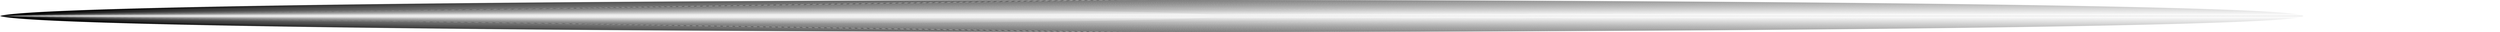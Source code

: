 digraph {
0
0 -> 0 [label="IPALINDROME3_0_0_0 / OYES"]
0 -> 0 [label="IPALINDROME3_0_0_1 / ONO"]
0 -> 0 [label="IPALINDROME3_0_0_2 / ONO"]
0 -> 0 [label="IPALINDROME3_0_0_3 / ONO"]
0 -> 0 [label="IPALINDROME3_0_0_4 / ONO"]
0 -> 0 [label="IPALINDROME3_0_1_0 / OYES"]
0 -> 0 [label="IPALINDROME3_0_1_1 / ONO"]
0 -> 0 [label="IPALINDROME3_0_1_2 / ONO"]
0 -> 0 [label="IPALINDROME3_0_1_3 / ONO"]
0 -> 0 [label="IPALINDROME3_0_1_4 / ONO"]
0 -> 0 [label="IPALINDROME3_0_2_0 / OYES"]
0 -> 0 [label="IPALINDROME3_0_2_1 / ONO"]
0 -> 0 [label="IPALINDROME3_0_2_2 / ONO"]
0 -> 0 [label="IPALINDROME3_0_2_3 / ONO"]
0 -> 0 [label="IPALINDROME3_0_2_4 / ONO"]
0 -> 0 [label="IPALINDROME3_0_3_0 / OYES"]
0 -> 0 [label="IPALINDROME3_0_3_1 / ONO"]
0 -> 0 [label="IPALINDROME3_0_3_2 / ONO"]
0 -> 0 [label="IPALINDROME3_0_3_3 / ONO"]
0 -> 0 [label="IPALINDROME3_0_3_4 / ONO"]
0 -> 0 [label="IPALINDROME3_0_4_0 / OYES"]
0 -> 0 [label="IPALINDROME3_0_4_1 / ONO"]
0 -> 0 [label="IPALINDROME3_0_4_2 / ONO"]
0 -> 0 [label="IPALINDROME3_0_4_3 / ONO"]
0 -> 0 [label="IPALINDROME3_0_4_4 / ONO"]
0 -> 0 [label="IPALINDROME3_1_0_0 / ONO"]
0 -> 0 [label="IPALINDROME3_1_0_1 / OYES"]
0 -> 0 [label="IPALINDROME3_1_0_2 / ONO"]
0 -> 0 [label="IPALINDROME3_1_0_3 / ONO"]
0 -> 0 [label="IPALINDROME3_1_0_4 / ONO"]
0 -> 0 [label="IPALINDROME3_1_1_0 / ONO"]
0 -> 0 [label="IPALINDROME3_1_1_1 / OYES"]
0 -> 0 [label="IPALINDROME3_1_1_2 / ONO"]
0 -> 0 [label="IPALINDROME3_1_1_3 / ONO"]
0 -> 0 [label="IPALINDROME3_1_1_4 / ONO"]
0 -> 0 [label="IPALINDROME3_1_2_0 / ONO"]
0 -> 0 [label="IPALINDROME3_1_2_1 / OYES"]
0 -> 0 [label="IPALINDROME3_1_2_2 / ONO"]
0 -> 0 [label="IPALINDROME3_1_2_3 / ONO"]
0 -> 0 [label="IPALINDROME3_1_2_4 / ONO"]
0 -> 0 [label="IPALINDROME3_1_3_0 / ONO"]
0 -> 0 [label="IPALINDROME3_1_3_1 / OYES"]
0 -> 0 [label="IPALINDROME3_1_3_2 / ONO"]
0 -> 0 [label="IPALINDROME3_1_3_3 / ONO"]
0 -> 0 [label="IPALINDROME3_1_3_4 / ONO"]
0 -> 0 [label="IPALINDROME3_1_4_0 / ONO"]
0 -> 0 [label="IPALINDROME3_1_4_1 / OYES"]
0 -> 0 [label="IPALINDROME3_1_4_2 / ONO"]
0 -> 0 [label="IPALINDROME3_1_4_3 / ONO"]
0 -> 0 [label="IPALINDROME3_1_4_4 / ONO"]
0 -> 0 [label="IPALINDROME3_2_0_0 / ONO"]
0 -> 0 [label="IPALINDROME3_2_0_1 / ONO"]
0 -> 0 [label="IPALINDROME3_2_0_2 / OYES"]
0 -> 0 [label="IPALINDROME3_2_0_3 / ONO"]
0 -> 0 [label="IPALINDROME3_2_0_4 / ONO"]
0 -> 0 [label="IPALINDROME3_2_1_0 / ONO"]
0 -> 0 [label="IPALINDROME3_2_1_1 / ONO"]
0 -> 0 [label="IPALINDROME3_2_1_2 / OYES"]
0 -> 0 [label="IPALINDROME3_2_1_3 / ONO"]
0 -> 0 [label="IPALINDROME3_2_1_4 / ONO"]
0 -> 0 [label="IPALINDROME3_2_2_0 / ONO"]
0 -> 0 [label="IPALINDROME3_2_2_1 / ONO"]
0 -> 0 [label="IPALINDROME3_2_2_2 / OYES"]
0 -> 0 [label="IPALINDROME3_2_2_3 / ONO"]
0 -> 0 [label="IPALINDROME3_2_2_4 / ONO"]
0 -> 0 [label="IPALINDROME3_2_3_0 / ONO"]
0 -> 0 [label="IPALINDROME3_2_3_1 / ONO"]
0 -> 0 [label="IPALINDROME3_2_3_2 / OYES"]
0 -> 0 [label="IPALINDROME3_2_3_3 / ONO"]
0 -> 0 [label="IPALINDROME3_2_3_4 / ONO"]
0 -> 0 [label="IPALINDROME3_2_4_0 / ONO"]
0 -> 0 [label="IPALINDROME3_2_4_1 / ONO"]
0 -> 0 [label="IPALINDROME3_2_4_2 / OYES"]
0 -> 0 [label="IPALINDROME3_2_4_3 / ONO"]
0 -> 0 [label="IPALINDROME3_2_4_4 / ONO"]
0 -> 0 [label="IPALINDROME3_3_0_0 / ONO"]
0 -> 0 [label="IPALINDROME3_3_0_1 / ONO"]
0 -> 0 [label="IPALINDROME3_3_0_2 / ONO"]
0 -> 0 [label="IPALINDROME3_3_0_3 / OYES"]
0 -> 0 [label="IPALINDROME3_3_0_4 / ONO"]
0 -> 0 [label="IPALINDROME3_3_1_0 / ONO"]
0 -> 0 [label="IPALINDROME3_3_1_1 / ONO"]
0 -> 0 [label="IPALINDROME3_3_1_2 / ONO"]
0 -> 0 [label="IPALINDROME3_3_1_3 / OYES"]
0 -> 0 [label="IPALINDROME3_3_1_4 / ONO"]
0 -> 0 [label="IPALINDROME3_3_2_0 / ONO"]
0 -> 0 [label="IPALINDROME3_3_2_1 / ONO"]
0 -> 0 [label="IPALINDROME3_3_2_2 / ONO"]
0 -> 0 [label="IPALINDROME3_3_2_3 / OYES"]
0 -> 0 [label="IPALINDROME3_3_2_4 / ONO"]
0 -> 0 [label="IPALINDROME3_3_3_0 / ONO"]
0 -> 0 [label="IPALINDROME3_3_3_1 / ONO"]
0 -> 0 [label="IPALINDROME3_3_3_2 / ONO"]
0 -> 0 [label="IPALINDROME3_3_3_3 / OYES"]
0 -> 0 [label="IPALINDROME3_3_3_4 / ONO"]
0 -> 0 [label="IPALINDROME3_3_4_0 / ONO"]
0 -> 0 [label="IPALINDROME3_3_4_1 / ONO"]
0 -> 0 [label="IPALINDROME3_3_4_2 / ONO"]
0 -> 0 [label="IPALINDROME3_3_4_3 / OYES"]
0 -> 0 [label="IPALINDROME3_3_4_4 / ONO"]
0 -> 0 [label="IPALINDROME3_4_0_0 / ONO"]
0 -> 0 [label="IPALINDROME3_4_0_1 / ONO"]
0 -> 0 [label="IPALINDROME3_4_0_2 / ONO"]
0 -> 0 [label="IPALINDROME3_4_0_3 / ONO"]
0 -> 0 [label="IPALINDROME3_4_0_4 / OYES"]
0 -> 0 [label="IPALINDROME3_4_1_0 / ONO"]
0 -> 0 [label="IPALINDROME3_4_1_1 / ONO"]
0 -> 0 [label="IPALINDROME3_4_1_2 / ONO"]
0 -> 0 [label="IPALINDROME3_4_1_3 / ONO"]
0 -> 0 [label="IPALINDROME3_4_1_4 / OYES"]
0 -> 0 [label="IPALINDROME3_4_2_0 / ONO"]
0 -> 0 [label="IPALINDROME3_4_2_1 / ONO"]
0 -> 0 [label="IPALINDROME3_4_2_2 / ONO"]
0 -> 0 [label="IPALINDROME3_4_2_3 / ONO"]
0 -> 0 [label="IPALINDROME3_4_2_4 / OYES"]
0 -> 0 [label="IPALINDROME3_4_3_0 / ONO"]
0 -> 0 [label="IPALINDROME3_4_3_1 / ONO"]
0 -> 0 [label="IPALINDROME3_4_3_2 / ONO"]
0 -> 0 [label="IPALINDROME3_4_3_3 / ONO"]
0 -> 0 [label="IPALINDROME3_4_3_4 / OYES"]
0 -> 0 [label="IPALINDROME3_4_4_0 / ONO"]
0 -> 0 [label="IPALINDROME3_4_4_1 / ONO"]
0 -> 0 [label="IPALINDROME3_4_4_2 / ONO"]
0 -> 0 [label="IPALINDROME3_4_4_3 / ONO"]
0 -> 0 [label="IPALINDROME3_4_4_4 / OYES"]
0 -> 0 [label="IPALINDROME4_0_0_0_0 / OYES"]
0 -> 0 [label="IPALINDROME4_0_0_0_1 / ONO"]
0 -> 0 [label="IPALINDROME4_0_0_0_2 / ONO"]
0 -> 0 [label="IPALINDROME4_0_0_0_3 / ONO"]
0 -> 0 [label="IPALINDROME4_0_0_0_4 / ONO"]
0 -> 0 [label="IPALINDROME4_0_0_1_0 / ONO"]
0 -> 0 [label="IPALINDROME4_0_0_1_1 / ONO"]
0 -> 0 [label="IPALINDROME4_0_0_1_2 / ONO"]
0 -> 0 [label="IPALINDROME4_0_0_1_3 / ONO"]
0 -> 0 [label="IPALINDROME4_0_0_1_4 / ONO"]
0 -> 0 [label="IPALINDROME4_0_0_2_0 / ONO"]
0 -> 0 [label="IPALINDROME4_0_0_2_1 / ONO"]
0 -> 0 [label="IPALINDROME4_0_0_2_2 / ONO"]
0 -> 0 [label="IPALINDROME4_0_0_2_3 / ONO"]
0 -> 0 [label="IPALINDROME4_0_0_2_4 / ONO"]
0 -> 0 [label="IPALINDROME4_0_0_3_0 / ONO"]
0 -> 0 [label="IPALINDROME4_0_0_3_1 / ONO"]
0 -> 0 [label="IPALINDROME4_0_0_3_2 / ONO"]
0 -> 0 [label="IPALINDROME4_0_0_3_3 / ONO"]
0 -> 0 [label="IPALINDROME4_0_0_3_4 / ONO"]
0 -> 0 [label="IPALINDROME4_0_0_4_0 / ONO"]
0 -> 0 [label="IPALINDROME4_0_0_4_1 / ONO"]
0 -> 0 [label="IPALINDROME4_0_0_4_2 / ONO"]
0 -> 0 [label="IPALINDROME4_0_0_4_3 / ONO"]
0 -> 0 [label="IPALINDROME4_0_0_4_4 / ONO"]
0 -> 0 [label="IPALINDROME4_0_1_0_0 / ONO"]
0 -> 0 [label="IPALINDROME4_0_1_0_1 / ONO"]
0 -> 0 [label="IPALINDROME4_0_1_0_2 / ONO"]
0 -> 0 [label="IPALINDROME4_0_1_0_3 / ONO"]
0 -> 0 [label="IPALINDROME4_0_1_0_4 / ONO"]
0 -> 0 [label="IPALINDROME4_0_1_1_0 / OYES"]
0 -> 0 [label="IPALINDROME4_0_1_1_1 / ONO"]
0 -> 0 [label="IPALINDROME4_0_1_1_2 / ONO"]
0 -> 0 [label="IPALINDROME4_0_1_1_3 / ONO"]
0 -> 0 [label="IPALINDROME4_0_1_1_4 / ONO"]
0 -> 0 [label="IPALINDROME4_0_1_2_0 / ONO"]
0 -> 0 [label="IPALINDROME4_0_1_2_1 / ONO"]
0 -> 0 [label="IPALINDROME4_0_1_2_2 / ONO"]
0 -> 0 [label="IPALINDROME4_0_1_2_3 / ONO"]
0 -> 0 [label="IPALINDROME4_0_1_2_4 / ONO"]
0 -> 0 [label="IPALINDROME4_0_1_3_0 / ONO"]
0 -> 0 [label="IPALINDROME4_0_1_3_1 / ONO"]
0 -> 0 [label="IPALINDROME4_0_1_3_2 / ONO"]
0 -> 0 [label="IPALINDROME4_0_1_3_3 / ONO"]
0 -> 0 [label="IPALINDROME4_0_1_3_4 / ONO"]
0 -> 0 [label="IPALINDROME4_0_1_4_0 / ONO"]
0 -> 0 [label="IPALINDROME4_0_1_4_1 / ONO"]
0 -> 0 [label="IPALINDROME4_0_1_4_2 / ONO"]
0 -> 0 [label="IPALINDROME4_0_1_4_3 / ONO"]
0 -> 0 [label="IPALINDROME4_0_1_4_4 / ONO"]
0 -> 0 [label="IPALINDROME4_0_2_0_0 / ONO"]
0 -> 0 [label="IPALINDROME4_0_2_0_1 / ONO"]
0 -> 0 [label="IPALINDROME4_0_2_0_2 / ONO"]
0 -> 0 [label="IPALINDROME4_0_2_0_3 / ONO"]
0 -> 0 [label="IPALINDROME4_0_2_0_4 / ONO"]
0 -> 0 [label="IPALINDROME4_0_2_1_0 / ONO"]
0 -> 0 [label="IPALINDROME4_0_2_1_1 / ONO"]
0 -> 0 [label="IPALINDROME4_0_2_1_2 / ONO"]
0 -> 0 [label="IPALINDROME4_0_2_1_3 / ONO"]
0 -> 0 [label="IPALINDROME4_0_2_1_4 / ONO"]
0 -> 0 [label="IPALINDROME4_0_2_2_0 / OYES"]
0 -> 0 [label="IPALINDROME4_0_2_2_1 / ONO"]
0 -> 0 [label="IPALINDROME4_0_2_2_2 / ONO"]
0 -> 0 [label="IPALINDROME4_0_2_2_3 / ONO"]
0 -> 0 [label="IPALINDROME4_0_2_2_4 / ONO"]
0 -> 0 [label="IPALINDROME4_0_2_3_0 / ONO"]
0 -> 0 [label="IPALINDROME4_0_2_3_1 / ONO"]
0 -> 0 [label="IPALINDROME4_0_2_3_2 / ONO"]
0 -> 0 [label="IPALINDROME4_0_2_3_3 / ONO"]
0 -> 0 [label="IPALINDROME4_0_2_3_4 / ONO"]
0 -> 0 [label="IPALINDROME4_0_2_4_0 / ONO"]
0 -> 0 [label="IPALINDROME4_0_2_4_1 / ONO"]
0 -> 0 [label="IPALINDROME4_0_2_4_2 / ONO"]
0 -> 0 [label="IPALINDROME4_0_2_4_3 / ONO"]
0 -> 0 [label="IPALINDROME4_0_2_4_4 / ONO"]
0 -> 0 [label="IPALINDROME4_0_3_0_0 / ONO"]
0 -> 0 [label="IPALINDROME4_0_3_0_1 / ONO"]
0 -> 0 [label="IPALINDROME4_0_3_0_2 / ONO"]
0 -> 0 [label="IPALINDROME4_0_3_0_3 / ONO"]
0 -> 0 [label="IPALINDROME4_0_3_0_4 / ONO"]
0 -> 0 [label="IPALINDROME4_0_3_1_0 / ONO"]
0 -> 0 [label="IPALINDROME4_0_3_1_1 / ONO"]
0 -> 0 [label="IPALINDROME4_0_3_1_2 / ONO"]
0 -> 0 [label="IPALINDROME4_0_3_1_3 / ONO"]
0 -> 0 [label="IPALINDROME4_0_3_1_4 / ONO"]
0 -> 0 [label="IPALINDROME4_0_3_2_0 / ONO"]
0 -> 0 [label="IPALINDROME4_0_3_2_1 / ONO"]
0 -> 0 [label="IPALINDROME4_0_3_2_2 / ONO"]
0 -> 0 [label="IPALINDROME4_0_3_2_3 / ONO"]
0 -> 0 [label="IPALINDROME4_0_3_2_4 / ONO"]
0 -> 0 [label="IPALINDROME4_0_3_3_0 / OYES"]
0 -> 0 [label="IPALINDROME4_0_3_3_1 / ONO"]
0 -> 0 [label="IPALINDROME4_0_3_3_2 / ONO"]
0 -> 0 [label="IPALINDROME4_0_3_3_3 / ONO"]
0 -> 0 [label="IPALINDROME4_0_3_3_4 / ONO"]
0 -> 0 [label="IPALINDROME4_0_3_4_0 / ONO"]
0 -> 0 [label="IPALINDROME4_0_3_4_1 / ONO"]
0 -> 0 [label="IPALINDROME4_0_3_4_2 / ONO"]
0 -> 0 [label="IPALINDROME4_0_3_4_3 / ONO"]
0 -> 0 [label="IPALINDROME4_0_3_4_4 / ONO"]
0 -> 0 [label="IPALINDROME4_0_4_0_0 / ONO"]
0 -> 0 [label="IPALINDROME4_0_4_0_1 / ONO"]
0 -> 0 [label="IPALINDROME4_0_4_0_2 / ONO"]
0 -> 0 [label="IPALINDROME4_0_4_0_3 / ONO"]
0 -> 0 [label="IPALINDROME4_0_4_0_4 / ONO"]
0 -> 0 [label="IPALINDROME4_0_4_1_0 / ONO"]
0 -> 0 [label="IPALINDROME4_0_4_1_1 / ONO"]
0 -> 0 [label="IPALINDROME4_0_4_1_2 / ONO"]
0 -> 0 [label="IPALINDROME4_0_4_1_3 / ONO"]
0 -> 0 [label="IPALINDROME4_0_4_1_4 / ONO"]
0 -> 0 [label="IPALINDROME4_0_4_2_0 / ONO"]
0 -> 0 [label="IPALINDROME4_0_4_2_1 / ONO"]
0 -> 0 [label="IPALINDROME4_0_4_2_2 / ONO"]
0 -> 0 [label="IPALINDROME4_0_4_2_3 / ONO"]
0 -> 0 [label="IPALINDROME4_0_4_2_4 / ONO"]
0 -> 0 [label="IPALINDROME4_0_4_3_0 / ONO"]
0 -> 0 [label="IPALINDROME4_0_4_3_1 / ONO"]
0 -> 0 [label="IPALINDROME4_0_4_3_2 / ONO"]
0 -> 0 [label="IPALINDROME4_0_4_3_3 / ONO"]
0 -> 0 [label="IPALINDROME4_0_4_3_4 / ONO"]
0 -> 0 [label="IPALINDROME4_0_4_4_0 / OYES"]
0 -> 0 [label="IPALINDROME4_0_4_4_1 / ONO"]
0 -> 0 [label="IPALINDROME4_0_4_4_2 / ONO"]
0 -> 0 [label="IPALINDROME4_0_4_4_3 / ONO"]
0 -> 0 [label="IPALINDROME4_0_4_4_4 / ONO"]
0 -> 0 [label="IPALINDROME4_1_0_0_0 / ONO"]
0 -> 0 [label="IPALINDROME4_1_0_0_1 / OYES"]
0 -> 0 [label="IPALINDROME4_1_0_0_2 / ONO"]
0 -> 0 [label="IPALINDROME4_1_0_0_3 / ONO"]
0 -> 0 [label="IPALINDROME4_1_0_0_4 / ONO"]
0 -> 0 [label="IPALINDROME4_1_0_1_0 / ONO"]
0 -> 0 [label="IPALINDROME4_1_0_1_1 / ONO"]
0 -> 0 [label="IPALINDROME4_1_0_1_2 / ONO"]
0 -> 0 [label="IPALINDROME4_1_0_1_3 / ONO"]
0 -> 0 [label="IPALINDROME4_1_0_1_4 / ONO"]
0 -> 0 [label="IPALINDROME4_1_0_2_0 / ONO"]
0 -> 0 [label="IPALINDROME4_1_0_2_1 / ONO"]
0 -> 0 [label="IPALINDROME4_1_0_2_2 / ONO"]
0 -> 0 [label="IPALINDROME4_1_0_2_3 / ONO"]
0 -> 0 [label="IPALINDROME4_1_0_2_4 / ONO"]
0 -> 0 [label="IPALINDROME4_1_0_3_0 / ONO"]
0 -> 0 [label="IPALINDROME4_1_0_3_1 / ONO"]
0 -> 0 [label="IPALINDROME4_1_0_3_2 / ONO"]
0 -> 0 [label="IPALINDROME4_1_0_3_3 / ONO"]
0 -> 0 [label="IPALINDROME4_1_0_3_4 / ONO"]
0 -> 0 [label="IPALINDROME4_1_0_4_0 / ONO"]
0 -> 0 [label="IPALINDROME4_1_0_4_1 / ONO"]
0 -> 0 [label="IPALINDROME4_1_0_4_2 / ONO"]
0 -> 0 [label="IPALINDROME4_1_0_4_3 / ONO"]
0 -> 0 [label="IPALINDROME4_1_0_4_4 / ONO"]
0 -> 0 [label="IPALINDROME4_1_1_0_0 / ONO"]
0 -> 0 [label="IPALINDROME4_1_1_0_1 / ONO"]
0 -> 0 [label="IPALINDROME4_1_1_0_2 / ONO"]
0 -> 0 [label="IPALINDROME4_1_1_0_3 / ONO"]
0 -> 0 [label="IPALINDROME4_1_1_0_4 / ONO"]
0 -> 0 [label="IPALINDROME4_1_1_1_0 / ONO"]
0 -> 0 [label="IPALINDROME4_1_1_1_1 / OYES"]
0 -> 0 [label="IPALINDROME4_1_1_1_2 / ONO"]
0 -> 0 [label="IPALINDROME4_1_1_1_3 / ONO"]
0 -> 0 [label="IPALINDROME4_1_1_1_4 / ONO"]
0 -> 0 [label="IPALINDROME4_1_1_2_0 / ONO"]
0 -> 0 [label="IPALINDROME4_1_1_2_1 / ONO"]
0 -> 0 [label="IPALINDROME4_1_1_2_2 / ONO"]
0 -> 0 [label="IPALINDROME4_1_1_2_3 / ONO"]
0 -> 0 [label="IPALINDROME4_1_1_2_4 / ONO"]
0 -> 0 [label="IPALINDROME4_1_1_3_0 / ONO"]
0 -> 0 [label="IPALINDROME4_1_1_3_1 / ONO"]
0 -> 0 [label="IPALINDROME4_1_1_3_2 / ONO"]
0 -> 0 [label="IPALINDROME4_1_1_3_3 / ONO"]
0 -> 0 [label="IPALINDROME4_1_1_3_4 / ONO"]
0 -> 0 [label="IPALINDROME4_1_1_4_0 / ONO"]
0 -> 0 [label="IPALINDROME4_1_1_4_1 / ONO"]
0 -> 0 [label="IPALINDROME4_1_1_4_2 / ONO"]
0 -> 0 [label="IPALINDROME4_1_1_4_3 / ONO"]
0 -> 0 [label="IPALINDROME4_1_1_4_4 / ONO"]
0 -> 0 [label="IPALINDROME4_1_2_0_0 / ONO"]
0 -> 0 [label="IPALINDROME4_1_2_0_1 / ONO"]
0 -> 0 [label="IPALINDROME4_1_2_0_2 / ONO"]
0 -> 0 [label="IPALINDROME4_1_2_0_3 / ONO"]
0 -> 0 [label="IPALINDROME4_1_2_0_4 / ONO"]
0 -> 0 [label="IPALINDROME4_1_2_1_0 / ONO"]
0 -> 0 [label="IPALINDROME4_1_2_1_1 / ONO"]
0 -> 0 [label="IPALINDROME4_1_2_1_2 / ONO"]
0 -> 0 [label="IPALINDROME4_1_2_1_3 / ONO"]
0 -> 0 [label="IPALINDROME4_1_2_1_4 / ONO"]
0 -> 0 [label="IPALINDROME4_1_2_2_0 / ONO"]
0 -> 0 [label="IPALINDROME4_1_2_2_1 / OYES"]
0 -> 0 [label="IPALINDROME4_1_2_2_2 / ONO"]
0 -> 0 [label="IPALINDROME4_1_2_2_3 / ONO"]
0 -> 0 [label="IPALINDROME4_1_2_2_4 / ONO"]
0 -> 0 [label="IPALINDROME4_1_2_3_0 / ONO"]
0 -> 0 [label="IPALINDROME4_1_2_3_1 / ONO"]
0 -> 0 [label="IPALINDROME4_1_2_3_2 / ONO"]
0 -> 0 [label="IPALINDROME4_1_2_3_3 / ONO"]
0 -> 0 [label="IPALINDROME4_1_2_3_4 / ONO"]
0 -> 0 [label="IPALINDROME4_1_2_4_0 / ONO"]
0 -> 0 [label="IPALINDROME4_1_2_4_1 / ONO"]
0 -> 0 [label="IPALINDROME4_1_2_4_2 / ONO"]
0 -> 0 [label="IPALINDROME4_1_2_4_3 / ONO"]
0 -> 0 [label="IPALINDROME4_1_2_4_4 / ONO"]
0 -> 0 [label="IPALINDROME4_1_3_0_0 / ONO"]
0 -> 0 [label="IPALINDROME4_1_3_0_1 / ONO"]
0 -> 0 [label="IPALINDROME4_1_3_0_2 / ONO"]
0 -> 0 [label="IPALINDROME4_1_3_0_3 / ONO"]
0 -> 0 [label="IPALINDROME4_1_3_0_4 / ONO"]
0 -> 0 [label="IPALINDROME4_1_3_1_0 / ONO"]
0 -> 0 [label="IPALINDROME4_1_3_1_1 / ONO"]
0 -> 0 [label="IPALINDROME4_1_3_1_2 / ONO"]
0 -> 0 [label="IPALINDROME4_1_3_1_3 / ONO"]
0 -> 0 [label="IPALINDROME4_1_3_1_4 / ONO"]
0 -> 0 [label="IPALINDROME4_1_3_2_0 / ONO"]
0 -> 0 [label="IPALINDROME4_1_3_2_1 / ONO"]
0 -> 0 [label="IPALINDROME4_1_3_2_2 / ONO"]
0 -> 0 [label="IPALINDROME4_1_3_2_3 / ONO"]
0 -> 0 [label="IPALINDROME4_1_3_2_4 / ONO"]
0 -> 0 [label="IPALINDROME4_1_3_3_0 / ONO"]
0 -> 0 [label="IPALINDROME4_1_3_3_1 / OYES"]
0 -> 0 [label="IPALINDROME4_1_3_3_2 / ONO"]
0 -> 0 [label="IPALINDROME4_1_3_3_3 / ONO"]
0 -> 0 [label="IPALINDROME4_1_3_3_4 / ONO"]
0 -> 0 [label="IPALINDROME4_1_3_4_0 / ONO"]
0 -> 0 [label="IPALINDROME4_1_3_4_1 / ONO"]
0 -> 0 [label="IPALINDROME4_1_3_4_2 / ONO"]
0 -> 0 [label="IPALINDROME4_1_3_4_3 / ONO"]
0 -> 0 [label="IPALINDROME4_1_3_4_4 / ONO"]
0 -> 0 [label="IPALINDROME4_1_4_0_0 / ONO"]
0 -> 0 [label="IPALINDROME4_1_4_0_1 / ONO"]
0 -> 0 [label="IPALINDROME4_1_4_0_2 / ONO"]
0 -> 0 [label="IPALINDROME4_1_4_0_3 / ONO"]
0 -> 0 [label="IPALINDROME4_1_4_0_4 / ONO"]
0 -> 0 [label="IPALINDROME4_1_4_1_0 / ONO"]
0 -> 0 [label="IPALINDROME4_1_4_1_1 / ONO"]
0 -> 0 [label="IPALINDROME4_1_4_1_2 / ONO"]
0 -> 0 [label="IPALINDROME4_1_4_1_3 / ONO"]
0 -> 0 [label="IPALINDROME4_1_4_1_4 / ONO"]
0 -> 0 [label="IPALINDROME4_1_4_2_0 / ONO"]
0 -> 0 [label="IPALINDROME4_1_4_2_1 / ONO"]
0 -> 0 [label="IPALINDROME4_1_4_2_2 / ONO"]
0 -> 0 [label="IPALINDROME4_1_4_2_3 / ONO"]
0 -> 0 [label="IPALINDROME4_1_4_2_4 / ONO"]
0 -> 0 [label="IPALINDROME4_1_4_3_0 / ONO"]
0 -> 0 [label="IPALINDROME4_1_4_3_1 / ONO"]
0 -> 0 [label="IPALINDROME4_1_4_3_2 / ONO"]
0 -> 0 [label="IPALINDROME4_1_4_3_3 / ONO"]
0 -> 0 [label="IPALINDROME4_1_4_3_4 / ONO"]
0 -> 0 [label="IPALINDROME4_1_4_4_0 / ONO"]
0 -> 0 [label="IPALINDROME4_1_4_4_1 / OYES"]
0 -> 0 [label="IPALINDROME4_1_4_4_2 / ONO"]
0 -> 0 [label="IPALINDROME4_1_4_4_3 / ONO"]
0 -> 0 [label="IPALINDROME4_1_4_4_4 / ONO"]
0 -> 0 [label="IPALINDROME4_2_0_0_0 / ONO"]
0 -> 0 [label="IPALINDROME4_2_0_0_1 / ONO"]
0 -> 0 [label="IPALINDROME4_2_0_0_2 / OYES"]
0 -> 0 [label="IPALINDROME4_2_0_0_3 / ONO"]
0 -> 0 [label="IPALINDROME4_2_0_0_4 / ONO"]
0 -> 0 [label="IPALINDROME4_2_0_1_0 / ONO"]
0 -> 0 [label="IPALINDROME4_2_0_1_1 / ONO"]
0 -> 0 [label="IPALINDROME4_2_0_1_2 / ONO"]
0 -> 0 [label="IPALINDROME4_2_0_1_3 / ONO"]
0 -> 0 [label="IPALINDROME4_2_0_1_4 / ONO"]
0 -> 0 [label="IPALINDROME4_2_0_2_0 / ONO"]
0 -> 0 [label="IPALINDROME4_2_0_2_1 / ONO"]
0 -> 0 [label="IPALINDROME4_2_0_2_2 / ONO"]
0 -> 0 [label="IPALINDROME4_2_0_2_3 / ONO"]
0 -> 0 [label="IPALINDROME4_2_0_2_4 / ONO"]
0 -> 0 [label="IPALINDROME4_2_0_3_0 / ONO"]
0 -> 0 [label="IPALINDROME4_2_0_3_1 / ONO"]
0 -> 0 [label="IPALINDROME4_2_0_3_2 / ONO"]
0 -> 0 [label="IPALINDROME4_2_0_3_3 / ONO"]
0 -> 0 [label="IPALINDROME4_2_0_3_4 / ONO"]
0 -> 0 [label="IPALINDROME4_2_0_4_0 / ONO"]
0 -> 0 [label="IPALINDROME4_2_0_4_1 / ONO"]
0 -> 0 [label="IPALINDROME4_2_0_4_2 / ONO"]
0 -> 0 [label="IPALINDROME4_2_0_4_3 / ONO"]
0 -> 0 [label="IPALINDROME4_2_0_4_4 / ONO"]
0 -> 0 [label="IPALINDROME4_2_1_0_0 / ONO"]
0 -> 0 [label="IPALINDROME4_2_1_0_1 / ONO"]
0 -> 0 [label="IPALINDROME4_2_1_0_2 / ONO"]
0 -> 0 [label="IPALINDROME4_2_1_0_3 / ONO"]
0 -> 0 [label="IPALINDROME4_2_1_0_4 / ONO"]
0 -> 0 [label="IPALINDROME4_2_1_1_0 / ONO"]
0 -> 0 [label="IPALINDROME4_2_1_1_1 / ONO"]
0 -> 0 [label="IPALINDROME4_2_1_1_2 / OYES"]
0 -> 0 [label="IPALINDROME4_2_1_1_3 / ONO"]
0 -> 0 [label="IPALINDROME4_2_1_1_4 / ONO"]
0 -> 0 [label="IPALINDROME4_2_1_2_0 / ONO"]
0 -> 0 [label="IPALINDROME4_2_1_2_1 / ONO"]
0 -> 0 [label="IPALINDROME4_2_1_2_2 / ONO"]
0 -> 0 [label="IPALINDROME4_2_1_2_3 / ONO"]
0 -> 0 [label="IPALINDROME4_2_1_2_4 / ONO"]
0 -> 0 [label="IPALINDROME4_2_1_3_0 / ONO"]
0 -> 0 [label="IPALINDROME4_2_1_3_1 / ONO"]
0 -> 0 [label="IPALINDROME4_2_1_3_2 / ONO"]
0 -> 0 [label="IPALINDROME4_2_1_3_3 / ONO"]
0 -> 0 [label="IPALINDROME4_2_1_3_4 / ONO"]
0 -> 0 [label="IPALINDROME4_2_1_4_0 / ONO"]
0 -> 0 [label="IPALINDROME4_2_1_4_1 / ONO"]
0 -> 0 [label="IPALINDROME4_2_1_4_2 / ONO"]
0 -> 0 [label="IPALINDROME4_2_1_4_3 / ONO"]
0 -> 0 [label="IPALINDROME4_2_1_4_4 / ONO"]
0 -> 0 [label="IPALINDROME4_2_2_0_0 / ONO"]
0 -> 0 [label="IPALINDROME4_2_2_0_1 / ONO"]
0 -> 0 [label="IPALINDROME4_2_2_0_2 / ONO"]
0 -> 0 [label="IPALINDROME4_2_2_0_3 / ONO"]
0 -> 0 [label="IPALINDROME4_2_2_0_4 / ONO"]
0 -> 0 [label="IPALINDROME4_2_2_1_0 / ONO"]
0 -> 0 [label="IPALINDROME4_2_2_1_1 / ONO"]
0 -> 0 [label="IPALINDROME4_2_2_1_2 / ONO"]
0 -> 0 [label="IPALINDROME4_2_2_1_3 / ONO"]
0 -> 0 [label="IPALINDROME4_2_2_1_4 / ONO"]
0 -> 0 [label="IPALINDROME4_2_2_2_0 / ONO"]
0 -> 0 [label="IPALINDROME4_2_2_2_1 / ONO"]
0 -> 0 [label="IPALINDROME4_2_2_2_2 / OYES"]
0 -> 0 [label="IPALINDROME4_2_2_2_3 / ONO"]
0 -> 0 [label="IPALINDROME4_2_2_2_4 / ONO"]
0 -> 0 [label="IPALINDROME4_2_2_3_0 / ONO"]
0 -> 0 [label="IPALINDROME4_2_2_3_1 / ONO"]
0 -> 0 [label="IPALINDROME4_2_2_3_2 / ONO"]
0 -> 0 [label="IPALINDROME4_2_2_3_3 / ONO"]
0 -> 0 [label="IPALINDROME4_2_2_3_4 / ONO"]
0 -> 0 [label="IPALINDROME4_2_2_4_0 / ONO"]
0 -> 0 [label="IPALINDROME4_2_2_4_1 / ONO"]
0 -> 0 [label="IPALINDROME4_2_2_4_2 / ONO"]
0 -> 0 [label="IPALINDROME4_2_2_4_3 / ONO"]
0 -> 0 [label="IPALINDROME4_2_2_4_4 / ONO"]
0 -> 0 [label="IPALINDROME4_2_3_0_0 / ONO"]
0 -> 0 [label="IPALINDROME4_2_3_0_1 / ONO"]
0 -> 0 [label="IPALINDROME4_2_3_0_2 / ONO"]
0 -> 0 [label="IPALINDROME4_2_3_0_3 / ONO"]
0 -> 0 [label="IPALINDROME4_2_3_0_4 / ONO"]
0 -> 0 [label="IPALINDROME4_2_3_1_0 / ONO"]
0 -> 0 [label="IPALINDROME4_2_3_1_1 / ONO"]
0 -> 0 [label="IPALINDROME4_2_3_1_2 / ONO"]
0 -> 0 [label="IPALINDROME4_2_3_1_3 / ONO"]
0 -> 0 [label="IPALINDROME4_2_3_1_4 / ONO"]
0 -> 0 [label="IPALINDROME4_2_3_2_0 / ONO"]
0 -> 0 [label="IPALINDROME4_2_3_2_1 / ONO"]
0 -> 0 [label="IPALINDROME4_2_3_2_2 / ONO"]
0 -> 0 [label="IPALINDROME4_2_3_2_3 / ONO"]
0 -> 0 [label="IPALINDROME4_2_3_2_4 / ONO"]
0 -> 0 [label="IPALINDROME4_2_3_3_0 / ONO"]
0 -> 0 [label="IPALINDROME4_2_3_3_1 / ONO"]
0 -> 0 [label="IPALINDROME4_2_3_3_2 / OYES"]
0 -> 0 [label="IPALINDROME4_2_3_3_3 / ONO"]
0 -> 0 [label="IPALINDROME4_2_3_3_4 / ONO"]
0 -> 0 [label="IPALINDROME4_2_3_4_0 / ONO"]
0 -> 0 [label="IPALINDROME4_2_3_4_1 / ONO"]
0 -> 0 [label="IPALINDROME4_2_3_4_2 / ONO"]
0 -> 0 [label="IPALINDROME4_2_3_4_3 / ONO"]
0 -> 0 [label="IPALINDROME4_2_3_4_4 / ONO"]
0 -> 0 [label="IPALINDROME4_2_4_0_0 / ONO"]
0 -> 0 [label="IPALINDROME4_2_4_0_1 / ONO"]
0 -> 0 [label="IPALINDROME4_2_4_0_2 / ONO"]
0 -> 0 [label="IPALINDROME4_2_4_0_3 / ONO"]
0 -> 0 [label="IPALINDROME4_2_4_0_4 / ONO"]
0 -> 0 [label="IPALINDROME4_2_4_1_0 / ONO"]
0 -> 0 [label="IPALINDROME4_2_4_1_1 / ONO"]
0 -> 0 [label="IPALINDROME4_2_4_1_2 / ONO"]
0 -> 0 [label="IPALINDROME4_2_4_1_3 / ONO"]
0 -> 0 [label="IPALINDROME4_2_4_1_4 / ONO"]
0 -> 0 [label="IPALINDROME4_2_4_2_0 / ONO"]
0 -> 0 [label="IPALINDROME4_2_4_2_1 / ONO"]
0 -> 0 [label="IPALINDROME4_2_4_2_2 / ONO"]
0 -> 0 [label="IPALINDROME4_2_4_2_3 / ONO"]
0 -> 0 [label="IPALINDROME4_2_4_2_4 / ONO"]
0 -> 0 [label="IPALINDROME4_2_4_3_0 / ONO"]
0 -> 0 [label="IPALINDROME4_2_4_3_1 / ONO"]
0 -> 0 [label="IPALINDROME4_2_4_3_2 / ONO"]
0 -> 0 [label="IPALINDROME4_2_4_3_3 / ONO"]
0 -> 0 [label="IPALINDROME4_2_4_3_4 / ONO"]
0 -> 0 [label="IPALINDROME4_2_4_4_0 / ONO"]
0 -> 0 [label="IPALINDROME4_2_4_4_1 / ONO"]
0 -> 0 [label="IPALINDROME4_2_4_4_2 / OYES"]
0 -> 0 [label="IPALINDROME4_2_4_4_3 / ONO"]
0 -> 0 [label="IPALINDROME4_2_4_4_4 / ONO"]
0 -> 0 [label="IPALINDROME4_3_0_0_0 / ONO"]
0 -> 0 [label="IPALINDROME4_3_0_0_1 / ONO"]
0 -> 0 [label="IPALINDROME4_3_0_0_2 / ONO"]
0 -> 0 [label="IPALINDROME4_3_0_0_3 / OYES"]
0 -> 0 [label="IPALINDROME4_3_0_0_4 / ONO"]
0 -> 0 [label="IPALINDROME4_3_0_1_0 / ONO"]
0 -> 0 [label="IPALINDROME4_3_0_1_1 / ONO"]
0 -> 0 [label="IPALINDROME4_3_0_1_2 / ONO"]
0 -> 0 [label="IPALINDROME4_3_0_1_3 / ONO"]
0 -> 0 [label="IPALINDROME4_3_0_1_4 / ONO"]
0 -> 0 [label="IPALINDROME4_3_0_2_0 / ONO"]
0 -> 0 [label="IPALINDROME4_3_0_2_1 / ONO"]
0 -> 0 [label="IPALINDROME4_3_0_2_2 / ONO"]
0 -> 0 [label="IPALINDROME4_3_0_2_3 / ONO"]
0 -> 0 [label="IPALINDROME4_3_0_2_4 / ONO"]
0 -> 0 [label="IPALINDROME4_3_0_3_0 / ONO"]
0 -> 0 [label="IPALINDROME4_3_0_3_1 / ONO"]
0 -> 0 [label="IPALINDROME4_3_0_3_2 / ONO"]
0 -> 0 [label="IPALINDROME4_3_0_3_3 / ONO"]
0 -> 0 [label="IPALINDROME4_3_0_3_4 / ONO"]
0 -> 0 [label="IPALINDROME4_3_0_4_0 / ONO"]
0 -> 0 [label="IPALINDROME4_3_0_4_1 / ONO"]
0 -> 0 [label="IPALINDROME4_3_0_4_2 / ONO"]
0 -> 0 [label="IPALINDROME4_3_0_4_3 / ONO"]
0 -> 0 [label="IPALINDROME4_3_0_4_4 / ONO"]
0 -> 0 [label="IPALINDROME4_3_1_0_0 / ONO"]
0 -> 0 [label="IPALINDROME4_3_1_0_1 / ONO"]
0 -> 0 [label="IPALINDROME4_3_1_0_2 / ONO"]
0 -> 0 [label="IPALINDROME4_3_1_0_3 / ONO"]
0 -> 0 [label="IPALINDROME4_3_1_0_4 / ONO"]
0 -> 0 [label="IPALINDROME4_3_1_1_0 / ONO"]
0 -> 0 [label="IPALINDROME4_3_1_1_1 / ONO"]
0 -> 0 [label="IPALINDROME4_3_1_1_2 / ONO"]
0 -> 0 [label="IPALINDROME4_3_1_1_3 / OYES"]
0 -> 0 [label="IPALINDROME4_3_1_1_4 / ONO"]
0 -> 0 [label="IPALINDROME4_3_1_2_0 / ONO"]
0 -> 0 [label="IPALINDROME4_3_1_2_1 / ONO"]
0 -> 0 [label="IPALINDROME4_3_1_2_2 / ONO"]
0 -> 0 [label="IPALINDROME4_3_1_2_3 / ONO"]
0 -> 0 [label="IPALINDROME4_3_1_2_4 / ONO"]
0 -> 0 [label="IPALINDROME4_3_1_3_0 / ONO"]
0 -> 0 [label="IPALINDROME4_3_1_3_1 / ONO"]
0 -> 0 [label="IPALINDROME4_3_1_3_2 / ONO"]
0 -> 0 [label="IPALINDROME4_3_1_3_3 / ONO"]
0 -> 0 [label="IPALINDROME4_3_1_3_4 / ONO"]
0 -> 0 [label="IPALINDROME4_3_1_4_0 / ONO"]
0 -> 0 [label="IPALINDROME4_3_1_4_1 / ONO"]
0 -> 0 [label="IPALINDROME4_3_1_4_2 / ONO"]
0 -> 0 [label="IPALINDROME4_3_1_4_3 / ONO"]
0 -> 0 [label="IPALINDROME4_3_1_4_4 / ONO"]
0 -> 0 [label="IPALINDROME4_3_2_0_0 / ONO"]
0 -> 0 [label="IPALINDROME4_3_2_0_1 / ONO"]
0 -> 0 [label="IPALINDROME4_3_2_0_2 / ONO"]
0 -> 0 [label="IPALINDROME4_3_2_0_3 / ONO"]
0 -> 0 [label="IPALINDROME4_3_2_0_4 / ONO"]
0 -> 0 [label="IPALINDROME4_3_2_1_0 / ONO"]
0 -> 0 [label="IPALINDROME4_3_2_1_1 / ONO"]
0 -> 0 [label="IPALINDROME4_3_2_1_2 / ONO"]
0 -> 0 [label="IPALINDROME4_3_2_1_3 / ONO"]
0 -> 0 [label="IPALINDROME4_3_2_1_4 / ONO"]
0 -> 0 [label="IPALINDROME4_3_2_2_0 / ONO"]
0 -> 0 [label="IPALINDROME4_3_2_2_1 / ONO"]
0 -> 0 [label="IPALINDROME4_3_2_2_2 / ONO"]
0 -> 0 [label="IPALINDROME4_3_2_2_3 / OYES"]
0 -> 0 [label="IPALINDROME4_3_2_2_4 / ONO"]
0 -> 0 [label="IPALINDROME4_3_2_3_0 / ONO"]
0 -> 0 [label="IPALINDROME4_3_2_3_1 / ONO"]
0 -> 0 [label="IPALINDROME4_3_2_3_2 / ONO"]
0 -> 0 [label="IPALINDROME4_3_2_3_3 / ONO"]
0 -> 0 [label="IPALINDROME4_3_2_3_4 / ONO"]
0 -> 0 [label="IPALINDROME4_3_2_4_0 / ONO"]
0 -> 0 [label="IPALINDROME4_3_2_4_1 / ONO"]
0 -> 0 [label="IPALINDROME4_3_2_4_2 / ONO"]
0 -> 0 [label="IPALINDROME4_3_2_4_3 / ONO"]
0 -> 0 [label="IPALINDROME4_3_2_4_4 / ONO"]
0 -> 0 [label="IPALINDROME4_3_3_0_0 / ONO"]
0 -> 0 [label="IPALINDROME4_3_3_0_1 / ONO"]
0 -> 0 [label="IPALINDROME4_3_3_0_2 / ONO"]
0 -> 0 [label="IPALINDROME4_3_3_0_3 / ONO"]
0 -> 0 [label="IPALINDROME4_3_3_0_4 / ONO"]
0 -> 0 [label="IPALINDROME4_3_3_1_0 / ONO"]
0 -> 0 [label="IPALINDROME4_3_3_1_1 / ONO"]
0 -> 0 [label="IPALINDROME4_3_3_1_2 / ONO"]
0 -> 0 [label="IPALINDROME4_3_3_1_3 / ONO"]
0 -> 0 [label="IPALINDROME4_3_3_1_4 / ONO"]
0 -> 0 [label="IPALINDROME4_3_3_2_0 / ONO"]
0 -> 0 [label="IPALINDROME4_3_3_2_1 / ONO"]
0 -> 0 [label="IPALINDROME4_3_3_2_2 / ONO"]
0 -> 0 [label="IPALINDROME4_3_3_2_3 / ONO"]
0 -> 0 [label="IPALINDROME4_3_3_2_4 / ONO"]
0 -> 0 [label="IPALINDROME4_3_3_3_0 / ONO"]
0 -> 0 [label="IPALINDROME4_3_3_3_1 / ONO"]
0 -> 0 [label="IPALINDROME4_3_3_3_2 / ONO"]
0 -> 0 [label="IPALINDROME4_3_3_3_3 / OYES"]
0 -> 0 [label="IPALINDROME4_3_3_3_4 / ONO"]
0 -> 0 [label="IPALINDROME4_3_3_4_0 / ONO"]
0 -> 0 [label="IPALINDROME4_3_3_4_1 / ONO"]
0 -> 0 [label="IPALINDROME4_3_3_4_2 / ONO"]
0 -> 0 [label="IPALINDROME4_3_3_4_3 / ONO"]
0 -> 0 [label="IPALINDROME4_3_3_4_4 / ONO"]
0 -> 0 [label="IPALINDROME4_3_4_0_0 / ONO"]
0 -> 0 [label="IPALINDROME4_3_4_0_1 / ONO"]
0 -> 0 [label="IPALINDROME4_3_4_0_2 / ONO"]
0 -> 0 [label="IPALINDROME4_3_4_0_3 / ONO"]
0 -> 0 [label="IPALINDROME4_3_4_0_4 / ONO"]
0 -> 0 [label="IPALINDROME4_3_4_1_0 / ONO"]
0 -> 0 [label="IPALINDROME4_3_4_1_1 / ONO"]
0 -> 0 [label="IPALINDROME4_3_4_1_2 / ONO"]
0 -> 0 [label="IPALINDROME4_3_4_1_3 / ONO"]
0 -> 0 [label="IPALINDROME4_3_4_1_4 / ONO"]
0 -> 0 [label="IPALINDROME4_3_4_2_0 / ONO"]
0 -> 0 [label="IPALINDROME4_3_4_2_1 / ONO"]
0 -> 0 [label="IPALINDROME4_3_4_2_2 / ONO"]
0 -> 0 [label="IPALINDROME4_3_4_2_3 / ONO"]
0 -> 0 [label="IPALINDROME4_3_4_2_4 / ONO"]
0 -> 0 [label="IPALINDROME4_3_4_3_0 / ONO"]
0 -> 0 [label="IPALINDROME4_3_4_3_1 / ONO"]
0 -> 0 [label="IPALINDROME4_3_4_3_2 / ONO"]
0 -> 0 [label="IPALINDROME4_3_4_3_3 / ONO"]
0 -> 0 [label="IPALINDROME4_3_4_3_4 / ONO"]
0 -> 0 [label="IPALINDROME4_3_4_4_0 / ONO"]
0 -> 0 [label="IPALINDROME4_3_4_4_1 / ONO"]
0 -> 0 [label="IPALINDROME4_3_4_4_2 / ONO"]
0 -> 0 [label="IPALINDROME4_3_4_4_3 / OYES"]
0 -> 0 [label="IPALINDROME4_3_4_4_4 / ONO"]
0 -> 0 [label="IPALINDROME4_4_0_0_0 / ONO"]
0 -> 0 [label="IPALINDROME4_4_0_0_1 / ONO"]
0 -> 0 [label="IPALINDROME4_4_0_0_2 / ONO"]
0 -> 0 [label="IPALINDROME4_4_0_0_3 / ONO"]
0 -> 0 [label="IPALINDROME4_4_0_0_4 / OYES"]
0 -> 0 [label="IPALINDROME4_4_0_1_0 / ONO"]
0 -> 0 [label="IPALINDROME4_4_0_1_1 / ONO"]
0 -> 0 [label="IPALINDROME4_4_0_1_2 / ONO"]
0 -> 0 [label="IPALINDROME4_4_0_1_3 / ONO"]
0 -> 0 [label="IPALINDROME4_4_0_1_4 / ONO"]
0 -> 0 [label="IPALINDROME4_4_0_2_0 / ONO"]
0 -> 0 [label="IPALINDROME4_4_0_2_1 / ONO"]
0 -> 0 [label="IPALINDROME4_4_0_2_2 / ONO"]
0 -> 0 [label="IPALINDROME4_4_0_2_3 / ONO"]
0 -> 0 [label="IPALINDROME4_4_0_2_4 / ONO"]
0 -> 0 [label="IPALINDROME4_4_0_3_0 / ONO"]
0 -> 0 [label="IPALINDROME4_4_0_3_1 / ONO"]
0 -> 0 [label="IPALINDROME4_4_0_3_2 / ONO"]
0 -> 0 [label="IPALINDROME4_4_0_3_3 / ONO"]
0 -> 0 [label="IPALINDROME4_4_0_3_4 / ONO"]
0 -> 0 [label="IPALINDROME4_4_0_4_0 / ONO"]
0 -> 0 [label="IPALINDROME4_4_0_4_1 / ONO"]
0 -> 0 [label="IPALINDROME4_4_0_4_2 / ONO"]
0 -> 0 [label="IPALINDROME4_4_0_4_3 / ONO"]
0 -> 0 [label="IPALINDROME4_4_0_4_4 / ONO"]
0 -> 0 [label="IPALINDROME4_4_1_0_0 / ONO"]
0 -> 0 [label="IPALINDROME4_4_1_0_1 / ONO"]
0 -> 0 [label="IPALINDROME4_4_1_0_2 / ONO"]
0 -> 0 [label="IPALINDROME4_4_1_0_3 / ONO"]
0 -> 0 [label="IPALINDROME4_4_1_0_4 / ONO"]
0 -> 0 [label="IPALINDROME4_4_1_1_0 / ONO"]
0 -> 0 [label="IPALINDROME4_4_1_1_1 / ONO"]
0 -> 0 [label="IPALINDROME4_4_1_1_2 / ONO"]
0 -> 0 [label="IPALINDROME4_4_1_1_3 / ONO"]
0 -> 0 [label="IPALINDROME4_4_1_1_4 / OYES"]
0 -> 0 [label="IPALINDROME4_4_1_2_0 / ONO"]
0 -> 0 [label="IPALINDROME4_4_1_2_1 / ONO"]
0 -> 0 [label="IPALINDROME4_4_1_2_2 / ONO"]
0 -> 0 [label="IPALINDROME4_4_1_2_3 / ONO"]
0 -> 0 [label="IPALINDROME4_4_1_2_4 / ONO"]
0 -> 0 [label="IPALINDROME4_4_1_3_0 / ONO"]
0 -> 0 [label="IPALINDROME4_4_1_3_1 / ONO"]
0 -> 0 [label="IPALINDROME4_4_1_3_2 / ONO"]
0 -> 0 [label="IPALINDROME4_4_1_3_3 / ONO"]
0 -> 0 [label="IPALINDROME4_4_1_3_4 / ONO"]
0 -> 0 [label="IPALINDROME4_4_1_4_0 / ONO"]
0 -> 0 [label="IPALINDROME4_4_1_4_1 / ONO"]
0 -> 0 [label="IPALINDROME4_4_1_4_2 / ONO"]
0 -> 0 [label="IPALINDROME4_4_1_4_3 / ONO"]
0 -> 0 [label="IPALINDROME4_4_1_4_4 / ONO"]
0 -> 0 [label="IPALINDROME4_4_2_0_0 / ONO"]
0 -> 0 [label="IPALINDROME4_4_2_0_1 / ONO"]
0 -> 0 [label="IPALINDROME4_4_2_0_2 / ONO"]
0 -> 0 [label="IPALINDROME4_4_2_0_3 / ONO"]
0 -> 0 [label="IPALINDROME4_4_2_0_4 / ONO"]
0 -> 0 [label="IPALINDROME4_4_2_1_0 / ONO"]
0 -> 0 [label="IPALINDROME4_4_2_1_1 / ONO"]
0 -> 0 [label="IPALINDROME4_4_2_1_2 / ONO"]
0 -> 0 [label="IPALINDROME4_4_2_1_3 / ONO"]
0 -> 0 [label="IPALINDROME4_4_2_1_4 / ONO"]
0 -> 0 [label="IPALINDROME4_4_2_2_0 / ONO"]
0 -> 0 [label="IPALINDROME4_4_2_2_1 / ONO"]
0 -> 0 [label="IPALINDROME4_4_2_2_2 / ONO"]
0 -> 0 [label="IPALINDROME4_4_2_2_3 / ONO"]
0 -> 0 [label="IPALINDROME4_4_2_2_4 / OYES"]
0 -> 0 [label="IPALINDROME4_4_2_3_0 / ONO"]
0 -> 0 [label="IPALINDROME4_4_2_3_1 / ONO"]
0 -> 0 [label="IPALINDROME4_4_2_3_2 / ONO"]
0 -> 0 [label="IPALINDROME4_4_2_3_3 / ONO"]
0 -> 0 [label="IPALINDROME4_4_2_3_4 / ONO"]
0 -> 0 [label="IPALINDROME4_4_2_4_0 / ONO"]
0 -> 0 [label="IPALINDROME4_4_2_4_1 / ONO"]
0 -> 0 [label="IPALINDROME4_4_2_4_2 / ONO"]
0 -> 0 [label="IPALINDROME4_4_2_4_3 / ONO"]
0 -> 0 [label="IPALINDROME4_4_2_4_4 / ONO"]
0 -> 0 [label="IPALINDROME4_4_3_0_0 / ONO"]
0 -> 0 [label="IPALINDROME4_4_3_0_1 / ONO"]
0 -> 0 [label="IPALINDROME4_4_3_0_2 / ONO"]
0 -> 0 [label="IPALINDROME4_4_3_0_3 / ONO"]
0 -> 0 [label="IPALINDROME4_4_3_0_4 / ONO"]
0 -> 0 [label="IPALINDROME4_4_3_1_0 / ONO"]
0 -> 0 [label="IPALINDROME4_4_3_1_1 / ONO"]
0 -> 0 [label="IPALINDROME4_4_3_1_2 / ONO"]
0 -> 0 [label="IPALINDROME4_4_3_1_3 / ONO"]
0 -> 0 [label="IPALINDROME4_4_3_1_4 / ONO"]
0 -> 0 [label="IPALINDROME4_4_3_2_0 / ONO"]
0 -> 0 [label="IPALINDROME4_4_3_2_1 / ONO"]
0 -> 0 [label="IPALINDROME4_4_3_2_2 / ONO"]
0 -> 0 [label="IPALINDROME4_4_3_2_3 / ONO"]
0 -> 0 [label="IPALINDROME4_4_3_2_4 / ONO"]
0 -> 0 [label="IPALINDROME4_4_3_3_0 / ONO"]
0 -> 0 [label="IPALINDROME4_4_3_3_1 / ONO"]
0 -> 0 [label="IPALINDROME4_4_3_3_2 / ONO"]
0 -> 0 [label="IPALINDROME4_4_3_3_3 / ONO"]
0 -> 0 [label="IPALINDROME4_4_3_3_4 / OYES"]
0 -> 0 [label="IPALINDROME4_4_3_4_0 / ONO"]
0 -> 0 [label="IPALINDROME4_4_3_4_1 / ONO"]
0 -> 0 [label="IPALINDROME4_4_3_4_2 / ONO"]
0 -> 0 [label="IPALINDROME4_4_3_4_3 / ONO"]
0 -> 0 [label="IPALINDROME4_4_3_4_4 / ONO"]
0 -> 0 [label="IPALINDROME4_4_4_0_0 / ONO"]
0 -> 0 [label="IPALINDROME4_4_4_0_1 / ONO"]
0 -> 0 [label="IPALINDROME4_4_4_0_2 / ONO"]
0 -> 0 [label="IPALINDROME4_4_4_0_3 / ONO"]
0 -> 0 [label="IPALINDROME4_4_4_0_4 / ONO"]
0 -> 0 [label="IPALINDROME4_4_4_1_0 / ONO"]
0 -> 0 [label="IPALINDROME4_4_4_1_1 / ONO"]
0 -> 0 [label="IPALINDROME4_4_4_1_2 / ONO"]
0 -> 0 [label="IPALINDROME4_4_4_1_3 / ONO"]
0 -> 0 [label="IPALINDROME4_4_4_1_4 / ONO"]
0 -> 0 [label="IPALINDROME4_4_4_2_0 / ONO"]
0 -> 0 [label="IPALINDROME4_4_4_2_1 / ONO"]
0 -> 0 [label="IPALINDROME4_4_4_2_2 / ONO"]
0 -> 0 [label="IPALINDROME4_4_4_2_3 / ONO"]
0 -> 0 [label="IPALINDROME4_4_4_2_4 / ONO"]
0 -> 0 [label="IPALINDROME4_4_4_3_0 / ONO"]
0 -> 0 [label="IPALINDROME4_4_4_3_1 / ONO"]
0 -> 0 [label="IPALINDROME4_4_4_3_2 / ONO"]
0 -> 0 [label="IPALINDROME4_4_4_3_3 / ONO"]
0 -> 0 [label="IPALINDROME4_4_4_3_4 / ONO"]
0 -> 0 [label="IPALINDROME4_4_4_4_0 / ONO"]
0 -> 0 [label="IPALINDROME4_4_4_4_1 / ONO"]
0 -> 0 [label="IPALINDROME4_4_4_4_2 / ONO"]
0 -> 0 [label="IPALINDROME4_4_4_4_3 / ONO"]
0 -> 0 [label="IPALINDROME4_4_4_4_4 / OYES"]
0 -> 0 [label="IREPDIGIT2_0_0 / OYES"]
0 -> 0 [label="IREPDIGIT2_0_1 / ONO"]
0 -> 0 [label="IREPDIGIT2_0_2 / ONO"]
0 -> 0 [label="IREPDIGIT2_0_3 / ONO"]
0 -> 0 [label="IREPDIGIT2_0_4 / ONO"]
0 -> 0 [label="IREPDIGIT2_1_0 / ONO"]
0 -> 0 [label="IREPDIGIT2_1_1 / OYES"]
0 -> 0 [label="IREPDIGIT2_1_2 / ONO"]
0 -> 0 [label="IREPDIGIT2_1_3 / ONO"]
0 -> 0 [label="IREPDIGIT2_1_4 / ONO"]
0 -> 0 [label="IREPDIGIT2_2_0 / ONO"]
0 -> 0 [label="IREPDIGIT2_2_1 / ONO"]
0 -> 0 [label="IREPDIGIT2_2_2 / OYES"]
0 -> 0 [label="IREPDIGIT2_2_3 / ONO"]
0 -> 0 [label="IREPDIGIT2_2_4 / ONO"]
0 -> 0 [label="IREPDIGIT2_3_0 / ONO"]
0 -> 0 [label="IREPDIGIT2_3_1 / ONO"]
0 -> 0 [label="IREPDIGIT2_3_2 / ONO"]
0 -> 0 [label="IREPDIGIT2_3_3 / OYES"]
0 -> 0 [label="IREPDIGIT2_3_4 / ONO"]
0 -> 0 [label="IREPDIGIT2_4_0 / ONO"]
0 -> 0 [label="IREPDIGIT2_4_1 / ONO"]
0 -> 0 [label="IREPDIGIT2_4_2 / ONO"]
0 -> 0 [label="IREPDIGIT2_4_3 / ONO"]
0 -> 0 [label="IREPDIGIT2_4_4 / OYES"]
0 -> 0 [label="IREPDIGIT3_0_0_0 / OYES"]
0 -> 0 [label="IREPDIGIT3_0_0_1 / ONO"]
0 -> 0 [label="IREPDIGIT3_0_0_2 / ONO"]
0 -> 0 [label="IREPDIGIT3_0_0_3 / ONO"]
0 -> 0 [label="IREPDIGIT3_0_0_4 / ONO"]
0 -> 0 [label="IREPDIGIT3_0_1_0 / ONO"]
0 -> 0 [label="IREPDIGIT3_0_1_1 / ONO"]
0 -> 0 [label="IREPDIGIT3_0_1_2 / ONO"]
0 -> 0 [label="IREPDIGIT3_0_1_3 / ONO"]
0 -> 0 [label="IREPDIGIT3_0_1_4 / ONO"]
0 -> 0 [label="IREPDIGIT3_0_2_0 / ONO"]
0 -> 0 [label="IREPDIGIT3_0_2_1 / ONO"]
0 -> 0 [label="IREPDIGIT3_0_2_2 / ONO"]
0 -> 0 [label="IREPDIGIT3_0_2_3 / ONO"]
0 -> 0 [label="IREPDIGIT3_0_2_4 / ONO"]
0 -> 0 [label="IREPDIGIT3_0_3_0 / ONO"]
0 -> 0 [label="IREPDIGIT3_0_3_1 / ONO"]
0 -> 0 [label="IREPDIGIT3_0_3_2 / ONO"]
0 -> 0 [label="IREPDIGIT3_0_3_3 / ONO"]
0 -> 0 [label="IREPDIGIT3_0_3_4 / ONO"]
0 -> 0 [label="IREPDIGIT3_0_4_0 / ONO"]
0 -> 0 [label="IREPDIGIT3_0_4_1 / ONO"]
0 -> 0 [label="IREPDIGIT3_0_4_2 / ONO"]
0 -> 0 [label="IREPDIGIT3_0_4_3 / ONO"]
0 -> 0 [label="IREPDIGIT3_0_4_4 / ONO"]
0 -> 0 [label="IREPDIGIT3_1_0_0 / ONO"]
0 -> 0 [label="IREPDIGIT3_1_0_1 / ONO"]
0 -> 0 [label="IREPDIGIT3_1_0_2 / ONO"]
0 -> 0 [label="IREPDIGIT3_1_0_3 / ONO"]
0 -> 0 [label="IREPDIGIT3_1_0_4 / ONO"]
0 -> 0 [label="IREPDIGIT3_1_1_0 / ONO"]
0 -> 0 [label="IREPDIGIT3_1_1_1 / OYES"]
0 -> 0 [label="IREPDIGIT3_1_1_2 / ONO"]
0 -> 0 [label="IREPDIGIT3_1_1_3 / ONO"]
0 -> 0 [label="IREPDIGIT3_1_1_4 / ONO"]
0 -> 0 [label="IREPDIGIT3_1_2_0 / ONO"]
0 -> 0 [label="IREPDIGIT3_1_2_1 / ONO"]
0 -> 0 [label="IREPDIGIT3_1_2_2 / ONO"]
0 -> 0 [label="IREPDIGIT3_1_2_3 / ONO"]
0 -> 0 [label="IREPDIGIT3_1_2_4 / ONO"]
0 -> 0 [label="IREPDIGIT3_1_3_0 / ONO"]
0 -> 0 [label="IREPDIGIT3_1_3_1 / ONO"]
0 -> 0 [label="IREPDIGIT3_1_3_2 / ONO"]
0 -> 0 [label="IREPDIGIT3_1_3_3 / ONO"]
0 -> 0 [label="IREPDIGIT3_1_3_4 / ONO"]
0 -> 0 [label="IREPDIGIT3_1_4_0 / ONO"]
0 -> 0 [label="IREPDIGIT3_1_4_1 / ONO"]
0 -> 0 [label="IREPDIGIT3_1_4_2 / ONO"]
0 -> 0 [label="IREPDIGIT3_1_4_3 / ONO"]
0 -> 0 [label="IREPDIGIT3_1_4_4 / ONO"]
0 -> 0 [label="IREPDIGIT3_2_0_0 / ONO"]
0 -> 0 [label="IREPDIGIT3_2_0_1 / ONO"]
0 -> 0 [label="IREPDIGIT3_2_0_2 / ONO"]
0 -> 0 [label="IREPDIGIT3_2_0_3 / ONO"]
0 -> 0 [label="IREPDIGIT3_2_0_4 / ONO"]
0 -> 0 [label="IREPDIGIT3_2_1_0 / ONO"]
0 -> 0 [label="IREPDIGIT3_2_1_1 / ONO"]
0 -> 0 [label="IREPDIGIT3_2_1_2 / ONO"]
0 -> 0 [label="IREPDIGIT3_2_1_3 / ONO"]
0 -> 0 [label="IREPDIGIT3_2_1_4 / ONO"]
0 -> 0 [label="IREPDIGIT3_2_2_0 / ONO"]
0 -> 0 [label="IREPDIGIT3_2_2_1 / ONO"]
0 -> 0 [label="IREPDIGIT3_2_2_2 / OYES"]
0 -> 0 [label="IREPDIGIT3_2_2_3 / ONO"]
0 -> 0 [label="IREPDIGIT3_2_2_4 / ONO"]
0 -> 0 [label="IREPDIGIT3_2_3_0 / ONO"]
0 -> 0 [label="IREPDIGIT3_2_3_1 / ONO"]
0 -> 0 [label="IREPDIGIT3_2_3_2 / ONO"]
0 -> 0 [label="IREPDIGIT3_2_3_3 / ONO"]
0 -> 0 [label="IREPDIGIT3_2_3_4 / ONO"]
0 -> 0 [label="IREPDIGIT3_2_4_0 / ONO"]
0 -> 0 [label="IREPDIGIT3_2_4_1 / ONO"]
0 -> 0 [label="IREPDIGIT3_2_4_2 / ONO"]
0 -> 0 [label="IREPDIGIT3_2_4_3 / ONO"]
0 -> 0 [label="IREPDIGIT3_2_4_4 / ONO"]
0 -> 0 [label="IREPDIGIT3_3_0_0 / ONO"]
0 -> 0 [label="IREPDIGIT3_3_0_1 / ONO"]
0 -> 0 [label="IREPDIGIT3_3_0_2 / ONO"]
0 -> 0 [label="IREPDIGIT3_3_0_3 / ONO"]
0 -> 0 [label="IREPDIGIT3_3_0_4 / ONO"]
0 -> 0 [label="IREPDIGIT3_3_1_0 / ONO"]
0 -> 0 [label="IREPDIGIT3_3_1_1 / ONO"]
0 -> 0 [label="IREPDIGIT3_3_1_2 / ONO"]
0 -> 0 [label="IREPDIGIT3_3_1_3 / ONO"]
0 -> 0 [label="IREPDIGIT3_3_1_4 / ONO"]
0 -> 0 [label="IREPDIGIT3_3_2_0 / ONO"]
0 -> 0 [label="IREPDIGIT3_3_2_1 / ONO"]
0 -> 0 [label="IREPDIGIT3_3_2_2 / ONO"]
0 -> 0 [label="IREPDIGIT3_3_2_3 / ONO"]
0 -> 0 [label="IREPDIGIT3_3_2_4 / ONO"]
0 -> 0 [label="IREPDIGIT3_3_3_0 / ONO"]
0 -> 0 [label="IREPDIGIT3_3_3_1 / ONO"]
0 -> 0 [label="IREPDIGIT3_3_3_2 / ONO"]
0 -> 0 [label="IREPDIGIT3_3_3_3 / OYES"]
0 -> 0 [label="IREPDIGIT3_3_3_4 / ONO"]
0 -> 0 [label="IREPDIGIT3_3_4_0 / ONO"]
0 -> 0 [label="IREPDIGIT3_3_4_1 / ONO"]
0 -> 0 [label="IREPDIGIT3_3_4_2 / ONO"]
0 -> 0 [label="IREPDIGIT3_3_4_3 / ONO"]
0 -> 0 [label="IREPDIGIT3_3_4_4 / ONO"]
0 -> 0 [label="IREPDIGIT3_4_0_0 / ONO"]
0 -> 0 [label="IREPDIGIT3_4_0_1 / ONO"]
0 -> 0 [label="IREPDIGIT3_4_0_2 / ONO"]
0 -> 0 [label="IREPDIGIT3_4_0_3 / ONO"]
0 -> 0 [label="IREPDIGIT3_4_0_4 / ONO"]
0 -> 0 [label="IREPDIGIT3_4_1_0 / ONO"]
0 -> 0 [label="IREPDIGIT3_4_1_1 / ONO"]
0 -> 0 [label="IREPDIGIT3_4_1_2 / ONO"]
0 -> 0 [label="IREPDIGIT3_4_1_3 / ONO"]
0 -> 0 [label="IREPDIGIT3_4_1_4 / ONO"]
0 -> 0 [label="IREPDIGIT3_4_2_0 / ONO"]
0 -> 0 [label="IREPDIGIT3_4_2_1 / ONO"]
0 -> 0 [label="IREPDIGIT3_4_2_2 / ONO"]
0 -> 0 [label="IREPDIGIT3_4_2_3 / ONO"]
0 -> 0 [label="IREPDIGIT3_4_2_4 / ONO"]
0 -> 0 [label="IREPDIGIT3_4_3_0 / ONO"]
0 -> 0 [label="IREPDIGIT3_4_3_1 / ONO"]
0 -> 0 [label="IREPDIGIT3_4_3_2 / ONO"]
0 -> 0 [label="IREPDIGIT3_4_3_3 / ONO"]
0 -> 0 [label="IREPDIGIT3_4_3_4 / ONO"]
0 -> 0 [label="IREPDIGIT3_4_4_0 / ONO"]
0 -> 0 [label="IREPDIGIT3_4_4_1 / ONO"]
0 -> 0 [label="IREPDIGIT3_4_4_2 / ONO"]
0 -> 0 [label="IREPDIGIT3_4_4_3 / ONO"]
0 -> 0 [label="IREPDIGIT3_4_4_4 / OYES"]
0 -> 0 [label="IREPDIGIT4_0_0_0_0 / OYES"]
0 -> 0 [label="IREPDIGIT4_0_0_0_1 / ONO"]
0 -> 0 [label="IREPDIGIT4_0_0_0_2 / ONO"]
0 -> 0 [label="IREPDIGIT4_0_0_0_3 / ONO"]
0 -> 0 [label="IREPDIGIT4_0_0_0_4 / ONO"]
0 -> 0 [label="IREPDIGIT4_0_0_1_0 / ONO"]
0 -> 0 [label="IREPDIGIT4_0_0_1_1 / ONO"]
0 -> 0 [label="IREPDIGIT4_0_0_1_2 / ONO"]
0 -> 0 [label="IREPDIGIT4_0_0_1_3 / ONO"]
0 -> 0 [label="IREPDIGIT4_0_0_1_4 / ONO"]
0 -> 0 [label="IREPDIGIT4_0_0_2_0 / ONO"]
0 -> 0 [label="IREPDIGIT4_0_0_2_1 / ONO"]
0 -> 0 [label="IREPDIGIT4_0_0_2_2 / ONO"]
0 -> 0 [label="IREPDIGIT4_0_0_2_3 / ONO"]
0 -> 0 [label="IREPDIGIT4_0_0_2_4 / ONO"]
0 -> 0 [label="IREPDIGIT4_0_0_3_0 / ONO"]
0 -> 0 [label="IREPDIGIT4_0_0_3_1 / ONO"]
0 -> 0 [label="IREPDIGIT4_0_0_3_2 / ONO"]
0 -> 0 [label="IREPDIGIT4_0_0_3_3 / ONO"]
0 -> 0 [label="IREPDIGIT4_0_0_3_4 / ONO"]
0 -> 0 [label="IREPDIGIT4_0_0_4_0 / ONO"]
0 -> 0 [label="IREPDIGIT4_0_0_4_1 / ONO"]
0 -> 0 [label="IREPDIGIT4_0_0_4_2 / ONO"]
0 -> 0 [label="IREPDIGIT4_0_0_4_3 / ONO"]
0 -> 0 [label="IREPDIGIT4_0_0_4_4 / ONO"]
0 -> 0 [label="IREPDIGIT4_0_1_0_0 / ONO"]
0 -> 0 [label="IREPDIGIT4_0_1_0_1 / ONO"]
0 -> 0 [label="IREPDIGIT4_0_1_0_2 / ONO"]
0 -> 0 [label="IREPDIGIT4_0_1_0_3 / ONO"]
0 -> 0 [label="IREPDIGIT4_0_1_0_4 / ONO"]
0 -> 0 [label="IREPDIGIT4_0_1_1_0 / ONO"]
0 -> 0 [label="IREPDIGIT4_0_1_1_1 / ONO"]
0 -> 0 [label="IREPDIGIT4_0_1_1_2 / ONO"]
0 -> 0 [label="IREPDIGIT4_0_1_1_3 / ONO"]
0 -> 0 [label="IREPDIGIT4_0_1_1_4 / ONO"]
0 -> 0 [label="IREPDIGIT4_0_1_2_0 / ONO"]
0 -> 0 [label="IREPDIGIT4_0_1_2_1 / ONO"]
0 -> 0 [label="IREPDIGIT4_0_1_2_2 / ONO"]
0 -> 0 [label="IREPDIGIT4_0_1_2_3 / ONO"]
0 -> 0 [label="IREPDIGIT4_0_1_2_4 / ONO"]
0 -> 0 [label="IREPDIGIT4_0_1_3_0 / ONO"]
0 -> 0 [label="IREPDIGIT4_0_1_3_1 / ONO"]
0 -> 0 [label="IREPDIGIT4_0_1_3_2 / ONO"]
0 -> 0 [label="IREPDIGIT4_0_1_3_3 / ONO"]
0 -> 0 [label="IREPDIGIT4_0_1_3_4 / ONO"]
0 -> 0 [label="IREPDIGIT4_0_1_4_0 / ONO"]
0 -> 0 [label="IREPDIGIT4_0_1_4_1 / ONO"]
0 -> 0 [label="IREPDIGIT4_0_1_4_2 / ONO"]
0 -> 0 [label="IREPDIGIT4_0_1_4_3 / ONO"]
0 -> 0 [label="IREPDIGIT4_0_1_4_4 / ONO"]
0 -> 0 [label="IREPDIGIT4_0_2_0_0 / ONO"]
0 -> 0 [label="IREPDIGIT4_0_2_0_1 / ONO"]
0 -> 0 [label="IREPDIGIT4_0_2_0_2 / ONO"]
0 -> 0 [label="IREPDIGIT4_0_2_0_3 / ONO"]
0 -> 0 [label="IREPDIGIT4_0_2_0_4 / ONO"]
0 -> 0 [label="IREPDIGIT4_0_2_1_0 / ONO"]
0 -> 0 [label="IREPDIGIT4_0_2_1_1 / ONO"]
0 -> 0 [label="IREPDIGIT4_0_2_1_2 / ONO"]
0 -> 0 [label="IREPDIGIT4_0_2_1_3 / ONO"]
0 -> 0 [label="IREPDIGIT4_0_2_1_4 / ONO"]
0 -> 0 [label="IREPDIGIT4_0_2_2_0 / ONO"]
0 -> 0 [label="IREPDIGIT4_0_2_2_1 / ONO"]
0 -> 0 [label="IREPDIGIT4_0_2_2_2 / ONO"]
0 -> 0 [label="IREPDIGIT4_0_2_2_3 / ONO"]
0 -> 0 [label="IREPDIGIT4_0_2_2_4 / ONO"]
0 -> 0 [label="IREPDIGIT4_0_2_3_0 / ONO"]
0 -> 0 [label="IREPDIGIT4_0_2_3_1 / ONO"]
0 -> 0 [label="IREPDIGIT4_0_2_3_2 / ONO"]
0 -> 0 [label="IREPDIGIT4_0_2_3_3 / ONO"]
0 -> 0 [label="IREPDIGIT4_0_2_3_4 / ONO"]
0 -> 0 [label="IREPDIGIT4_0_2_4_0 / ONO"]
0 -> 0 [label="IREPDIGIT4_0_2_4_1 / ONO"]
0 -> 0 [label="IREPDIGIT4_0_2_4_2 / ONO"]
0 -> 0 [label="IREPDIGIT4_0_2_4_3 / ONO"]
0 -> 0 [label="IREPDIGIT4_0_2_4_4 / ONO"]
0 -> 0 [label="IREPDIGIT4_0_3_0_0 / ONO"]
0 -> 0 [label="IREPDIGIT4_0_3_0_1 / ONO"]
0 -> 0 [label="IREPDIGIT4_0_3_0_2 / ONO"]
0 -> 0 [label="IREPDIGIT4_0_3_0_3 / ONO"]
0 -> 0 [label="IREPDIGIT4_0_3_0_4 / ONO"]
0 -> 0 [label="IREPDIGIT4_0_3_1_0 / ONO"]
0 -> 0 [label="IREPDIGIT4_0_3_1_1 / ONO"]
0 -> 0 [label="IREPDIGIT4_0_3_1_2 / ONO"]
0 -> 0 [label="IREPDIGIT4_0_3_1_3 / ONO"]
0 -> 0 [label="IREPDIGIT4_0_3_1_4 / ONO"]
0 -> 0 [label="IREPDIGIT4_0_3_2_0 / ONO"]
0 -> 0 [label="IREPDIGIT4_0_3_2_1 / ONO"]
0 -> 0 [label="IREPDIGIT4_0_3_2_2 / ONO"]
0 -> 0 [label="IREPDIGIT4_0_3_2_3 / ONO"]
0 -> 0 [label="IREPDIGIT4_0_3_2_4 / ONO"]
0 -> 0 [label="IREPDIGIT4_0_3_3_0 / ONO"]
0 -> 0 [label="IREPDIGIT4_0_3_3_1 / ONO"]
0 -> 0 [label="IREPDIGIT4_0_3_3_2 / ONO"]
0 -> 0 [label="IREPDIGIT4_0_3_3_3 / ONO"]
0 -> 0 [label="IREPDIGIT4_0_3_3_4 / ONO"]
0 -> 0 [label="IREPDIGIT4_0_3_4_0 / ONO"]
0 -> 0 [label="IREPDIGIT4_0_3_4_1 / ONO"]
0 -> 0 [label="IREPDIGIT4_0_3_4_2 / ONO"]
0 -> 0 [label="IREPDIGIT4_0_3_4_3 / ONO"]
0 -> 0 [label="IREPDIGIT4_0_3_4_4 / ONO"]
0 -> 0 [label="IREPDIGIT4_0_4_0_0 / ONO"]
0 -> 0 [label="IREPDIGIT4_0_4_0_1 / ONO"]
0 -> 0 [label="IREPDIGIT4_0_4_0_2 / ONO"]
0 -> 0 [label="IREPDIGIT4_0_4_0_3 / ONO"]
0 -> 0 [label="IREPDIGIT4_0_4_0_4 / ONO"]
0 -> 0 [label="IREPDIGIT4_0_4_1_0 / ONO"]
0 -> 0 [label="IREPDIGIT4_0_4_1_1 / ONO"]
0 -> 0 [label="IREPDIGIT4_0_4_1_2 / ONO"]
0 -> 0 [label="IREPDIGIT4_0_4_1_3 / ONO"]
0 -> 0 [label="IREPDIGIT4_0_4_1_4 / ONO"]
0 -> 0 [label="IREPDIGIT4_0_4_2_0 / ONO"]
0 -> 0 [label="IREPDIGIT4_0_4_2_1 / ONO"]
0 -> 0 [label="IREPDIGIT4_0_4_2_2 / ONO"]
0 -> 0 [label="IREPDIGIT4_0_4_2_3 / ONO"]
0 -> 0 [label="IREPDIGIT4_0_4_2_4 / ONO"]
0 -> 0 [label="IREPDIGIT4_0_4_3_0 / ONO"]
0 -> 0 [label="IREPDIGIT4_0_4_3_1 / ONO"]
0 -> 0 [label="IREPDIGIT4_0_4_3_2 / ONO"]
0 -> 0 [label="IREPDIGIT4_0_4_3_3 / ONO"]
0 -> 0 [label="IREPDIGIT4_0_4_3_4 / ONO"]
0 -> 0 [label="IREPDIGIT4_0_4_4_0 / ONO"]
0 -> 0 [label="IREPDIGIT4_0_4_4_1 / ONO"]
0 -> 0 [label="IREPDIGIT4_0_4_4_2 / ONO"]
0 -> 0 [label="IREPDIGIT4_0_4_4_3 / ONO"]
0 -> 0 [label="IREPDIGIT4_0_4_4_4 / ONO"]
0 -> 0 [label="IREPDIGIT4_1_0_0_0 / ONO"]
0 -> 0 [label="IREPDIGIT4_1_0_0_1 / ONO"]
0 -> 0 [label="IREPDIGIT4_1_0_0_2 / ONO"]
0 -> 0 [label="IREPDIGIT4_1_0_0_3 / ONO"]
0 -> 0 [label="IREPDIGIT4_1_0_0_4 / ONO"]
0 -> 0 [label="IREPDIGIT4_1_0_1_0 / ONO"]
0 -> 0 [label="IREPDIGIT4_1_0_1_1 / ONO"]
0 -> 0 [label="IREPDIGIT4_1_0_1_2 / ONO"]
0 -> 0 [label="IREPDIGIT4_1_0_1_3 / ONO"]
0 -> 0 [label="IREPDIGIT4_1_0_1_4 / ONO"]
0 -> 0 [label="IREPDIGIT4_1_0_2_0 / ONO"]
0 -> 0 [label="IREPDIGIT4_1_0_2_1 / ONO"]
0 -> 0 [label="IREPDIGIT4_1_0_2_2 / ONO"]
0 -> 0 [label="IREPDIGIT4_1_0_2_3 / ONO"]
0 -> 0 [label="IREPDIGIT4_1_0_2_4 / ONO"]
0 -> 0 [label="IREPDIGIT4_1_0_3_0 / ONO"]
0 -> 0 [label="IREPDIGIT4_1_0_3_1 / ONO"]
0 -> 0 [label="IREPDIGIT4_1_0_3_2 / ONO"]
0 -> 0 [label="IREPDIGIT4_1_0_3_3 / ONO"]
0 -> 0 [label="IREPDIGIT4_1_0_3_4 / ONO"]
0 -> 0 [label="IREPDIGIT4_1_0_4_0 / ONO"]
0 -> 0 [label="IREPDIGIT4_1_0_4_1 / ONO"]
0 -> 0 [label="IREPDIGIT4_1_0_4_2 / ONO"]
0 -> 0 [label="IREPDIGIT4_1_0_4_3 / ONO"]
0 -> 0 [label="IREPDIGIT4_1_0_4_4 / ONO"]
0 -> 0 [label="IREPDIGIT4_1_1_0_0 / ONO"]
0 -> 0 [label="IREPDIGIT4_1_1_0_1 / ONO"]
0 -> 0 [label="IREPDIGIT4_1_1_0_2 / ONO"]
0 -> 0 [label="IREPDIGIT4_1_1_0_3 / ONO"]
0 -> 0 [label="IREPDIGIT4_1_1_0_4 / ONO"]
0 -> 0 [label="IREPDIGIT4_1_1_1_0 / ONO"]
0 -> 0 [label="IREPDIGIT4_1_1_1_1 / OYES"]
0 -> 0 [label="IREPDIGIT4_1_1_1_2 / ONO"]
0 -> 0 [label="IREPDIGIT4_1_1_1_3 / ONO"]
0 -> 0 [label="IREPDIGIT4_1_1_1_4 / ONO"]
0 -> 0 [label="IREPDIGIT4_1_1_2_0 / ONO"]
0 -> 0 [label="IREPDIGIT4_1_1_2_1 / ONO"]
0 -> 0 [label="IREPDIGIT4_1_1_2_2 / ONO"]
0 -> 0 [label="IREPDIGIT4_1_1_2_3 / ONO"]
0 -> 0 [label="IREPDIGIT4_1_1_2_4 / ONO"]
0 -> 0 [label="IREPDIGIT4_1_1_3_0 / ONO"]
0 -> 0 [label="IREPDIGIT4_1_1_3_1 / ONO"]
0 -> 0 [label="IREPDIGIT4_1_1_3_2 / ONO"]
0 -> 0 [label="IREPDIGIT4_1_1_3_3 / ONO"]
0 -> 0 [label="IREPDIGIT4_1_1_3_4 / ONO"]
0 -> 0 [label="IREPDIGIT4_1_1_4_0 / ONO"]
0 -> 0 [label="IREPDIGIT4_1_1_4_1 / ONO"]
0 -> 0 [label="IREPDIGIT4_1_1_4_2 / ONO"]
0 -> 0 [label="IREPDIGIT4_1_1_4_3 / ONO"]
0 -> 0 [label="IREPDIGIT4_1_1_4_4 / ONO"]
0 -> 0 [label="IREPDIGIT4_1_2_0_0 / ONO"]
0 -> 0 [label="IREPDIGIT4_1_2_0_1 / ONO"]
0 -> 0 [label="IREPDIGIT4_1_2_0_2 / ONO"]
0 -> 0 [label="IREPDIGIT4_1_2_0_3 / ONO"]
0 -> 0 [label="IREPDIGIT4_1_2_0_4 / ONO"]
0 -> 0 [label="IREPDIGIT4_1_2_1_0 / ONO"]
0 -> 0 [label="IREPDIGIT4_1_2_1_1 / ONO"]
0 -> 0 [label="IREPDIGIT4_1_2_1_2 / ONO"]
0 -> 0 [label="IREPDIGIT4_1_2_1_3 / ONO"]
0 -> 0 [label="IREPDIGIT4_1_2_1_4 / ONO"]
0 -> 0 [label="IREPDIGIT4_1_2_2_0 / ONO"]
0 -> 0 [label="IREPDIGIT4_1_2_2_1 / ONO"]
0 -> 0 [label="IREPDIGIT4_1_2_2_2 / ONO"]
0 -> 0 [label="IREPDIGIT4_1_2_2_3 / ONO"]
0 -> 0 [label="IREPDIGIT4_1_2_2_4 / ONO"]
0 -> 0 [label="IREPDIGIT4_1_2_3_0 / ONO"]
0 -> 0 [label="IREPDIGIT4_1_2_3_1 / ONO"]
0 -> 0 [label="IREPDIGIT4_1_2_3_2 / ONO"]
0 -> 0 [label="IREPDIGIT4_1_2_3_3 / ONO"]
0 -> 0 [label="IREPDIGIT4_1_2_3_4 / ONO"]
0 -> 0 [label="IREPDIGIT4_1_2_4_0 / ONO"]
0 -> 0 [label="IREPDIGIT4_1_2_4_1 / ONO"]
0 -> 0 [label="IREPDIGIT4_1_2_4_2 / ONO"]
0 -> 0 [label="IREPDIGIT4_1_2_4_3 / ONO"]
0 -> 0 [label="IREPDIGIT4_1_2_4_4 / ONO"]
0 -> 0 [label="IREPDIGIT4_1_3_0_0 / ONO"]
0 -> 0 [label="IREPDIGIT4_1_3_0_1 / ONO"]
0 -> 0 [label="IREPDIGIT4_1_3_0_2 / ONO"]
0 -> 0 [label="IREPDIGIT4_1_3_0_3 / ONO"]
0 -> 0 [label="IREPDIGIT4_1_3_0_4 / ONO"]
0 -> 0 [label="IREPDIGIT4_1_3_1_0 / ONO"]
0 -> 0 [label="IREPDIGIT4_1_3_1_1 / ONO"]
0 -> 0 [label="IREPDIGIT4_1_3_1_2 / ONO"]
0 -> 0 [label="IREPDIGIT4_1_3_1_3 / ONO"]
0 -> 0 [label="IREPDIGIT4_1_3_1_4 / ONO"]
0 -> 0 [label="IREPDIGIT4_1_3_2_0 / ONO"]
0 -> 0 [label="IREPDIGIT4_1_3_2_1 / ONO"]
0 -> 0 [label="IREPDIGIT4_1_3_2_2 / ONO"]
0 -> 0 [label="IREPDIGIT4_1_3_2_3 / ONO"]
0 -> 0 [label="IREPDIGIT4_1_3_2_4 / ONO"]
0 -> 0 [label="IREPDIGIT4_1_3_3_0 / ONO"]
0 -> 0 [label="IREPDIGIT4_1_3_3_1 / ONO"]
0 -> 0 [label="IREPDIGIT4_1_3_3_2 / ONO"]
0 -> 0 [label="IREPDIGIT4_1_3_3_3 / ONO"]
0 -> 0 [label="IREPDIGIT4_1_3_3_4 / ONO"]
0 -> 0 [label="IREPDIGIT4_1_3_4_0 / ONO"]
0 -> 0 [label="IREPDIGIT4_1_3_4_1 / ONO"]
0 -> 0 [label="IREPDIGIT4_1_3_4_2 / ONO"]
0 -> 0 [label="IREPDIGIT4_1_3_4_3 / ONO"]
0 -> 0 [label="IREPDIGIT4_1_3_4_4 / ONO"]
0 -> 0 [label="IREPDIGIT4_1_4_0_0 / ONO"]
0 -> 0 [label="IREPDIGIT4_1_4_0_1 / ONO"]
0 -> 0 [label="IREPDIGIT4_1_4_0_2 / ONO"]
0 -> 0 [label="IREPDIGIT4_1_4_0_3 / ONO"]
0 -> 0 [label="IREPDIGIT4_1_4_0_4 / ONO"]
0 -> 0 [label="IREPDIGIT4_1_4_1_0 / ONO"]
0 -> 0 [label="IREPDIGIT4_1_4_1_1 / ONO"]
0 -> 0 [label="IREPDIGIT4_1_4_1_2 / ONO"]
0 -> 0 [label="IREPDIGIT4_1_4_1_3 / ONO"]
0 -> 0 [label="IREPDIGIT4_1_4_1_4 / ONO"]
0 -> 0 [label="IREPDIGIT4_1_4_2_0 / ONO"]
0 -> 0 [label="IREPDIGIT4_1_4_2_1 / ONO"]
0 -> 0 [label="IREPDIGIT4_1_4_2_2 / ONO"]
0 -> 0 [label="IREPDIGIT4_1_4_2_3 / ONO"]
0 -> 0 [label="IREPDIGIT4_1_4_2_4 / ONO"]
0 -> 0 [label="IREPDIGIT4_1_4_3_0 / ONO"]
0 -> 0 [label="IREPDIGIT4_1_4_3_1 / ONO"]
0 -> 0 [label="IREPDIGIT4_1_4_3_2 / ONO"]
0 -> 0 [label="IREPDIGIT4_1_4_3_3 / ONO"]
0 -> 0 [label="IREPDIGIT4_1_4_3_4 / ONO"]
0 -> 0 [label="IREPDIGIT4_1_4_4_0 / ONO"]
0 -> 0 [label="IREPDIGIT4_1_4_4_1 / ONO"]
0 -> 0 [label="IREPDIGIT4_1_4_4_2 / ONO"]
0 -> 0 [label="IREPDIGIT4_1_4_4_3 / ONO"]
0 -> 0 [label="IREPDIGIT4_1_4_4_4 / ONO"]
0 -> 0 [label="IREPDIGIT4_2_0_0_0 / ONO"]
0 -> 0 [label="IREPDIGIT4_2_0_0_1 / ONO"]
0 -> 0 [label="IREPDIGIT4_2_0_0_2 / ONO"]
0 -> 0 [label="IREPDIGIT4_2_0_0_3 / ONO"]
0 -> 0 [label="IREPDIGIT4_2_0_0_4 / ONO"]
0 -> 0 [label="IREPDIGIT4_2_0_1_0 / ONO"]
0 -> 0 [label="IREPDIGIT4_2_0_1_1 / ONO"]
0 -> 0 [label="IREPDIGIT4_2_0_1_2 / ONO"]
0 -> 0 [label="IREPDIGIT4_2_0_1_3 / ONO"]
0 -> 0 [label="IREPDIGIT4_2_0_1_4 / ONO"]
0 -> 0 [label="IREPDIGIT4_2_0_2_0 / ONO"]
0 -> 0 [label="IREPDIGIT4_2_0_2_1 / ONO"]
0 -> 0 [label="IREPDIGIT4_2_0_2_2 / ONO"]
0 -> 0 [label="IREPDIGIT4_2_0_2_3 / ONO"]
0 -> 0 [label="IREPDIGIT4_2_0_2_4 / ONO"]
0 -> 0 [label="IREPDIGIT4_2_0_3_0 / ONO"]
0 -> 0 [label="IREPDIGIT4_2_0_3_1 / ONO"]
0 -> 0 [label="IREPDIGIT4_2_0_3_2 / ONO"]
0 -> 0 [label="IREPDIGIT4_2_0_3_3 / ONO"]
0 -> 0 [label="IREPDIGIT4_2_0_3_4 / ONO"]
0 -> 0 [label="IREPDIGIT4_2_0_4_0 / ONO"]
0 -> 0 [label="IREPDIGIT4_2_0_4_1 / ONO"]
0 -> 0 [label="IREPDIGIT4_2_0_4_2 / ONO"]
0 -> 0 [label="IREPDIGIT4_2_0_4_3 / ONO"]
0 -> 0 [label="IREPDIGIT4_2_0_4_4 / ONO"]
0 -> 0 [label="IREPDIGIT4_2_1_0_0 / ONO"]
0 -> 0 [label="IREPDIGIT4_2_1_0_1 / ONO"]
0 -> 0 [label="IREPDIGIT4_2_1_0_2 / ONO"]
0 -> 0 [label="IREPDIGIT4_2_1_0_3 / ONO"]
0 -> 0 [label="IREPDIGIT4_2_1_0_4 / ONO"]
0 -> 0 [label="IREPDIGIT4_2_1_1_0 / ONO"]
0 -> 0 [label="IREPDIGIT4_2_1_1_1 / ONO"]
0 -> 0 [label="IREPDIGIT4_2_1_1_2 / ONO"]
0 -> 0 [label="IREPDIGIT4_2_1_1_3 / ONO"]
0 -> 0 [label="IREPDIGIT4_2_1_1_4 / ONO"]
0 -> 0 [label="IREPDIGIT4_2_1_2_0 / ONO"]
0 -> 0 [label="IREPDIGIT4_2_1_2_1 / ONO"]
0 -> 0 [label="IREPDIGIT4_2_1_2_2 / ONO"]
0 -> 0 [label="IREPDIGIT4_2_1_2_3 / ONO"]
0 -> 0 [label="IREPDIGIT4_2_1_2_4 / ONO"]
0 -> 0 [label="IREPDIGIT4_2_1_3_0 / ONO"]
0 -> 0 [label="IREPDIGIT4_2_1_3_1 / ONO"]
0 -> 0 [label="IREPDIGIT4_2_1_3_2 / ONO"]
0 -> 0 [label="IREPDIGIT4_2_1_3_3 / ONO"]
0 -> 0 [label="IREPDIGIT4_2_1_3_4 / ONO"]
0 -> 0 [label="IREPDIGIT4_2_1_4_0 / ONO"]
0 -> 0 [label="IREPDIGIT4_2_1_4_1 / ONO"]
0 -> 0 [label="IREPDIGIT4_2_1_4_2 / ONO"]
0 -> 0 [label="IREPDIGIT4_2_1_4_3 / ONO"]
0 -> 0 [label="IREPDIGIT4_2_1_4_4 / ONO"]
0 -> 0 [label="IREPDIGIT4_2_2_0_0 / ONO"]
0 -> 0 [label="IREPDIGIT4_2_2_0_1 / ONO"]
0 -> 0 [label="IREPDIGIT4_2_2_0_2 / ONO"]
0 -> 0 [label="IREPDIGIT4_2_2_0_3 / ONO"]
0 -> 0 [label="IREPDIGIT4_2_2_0_4 / ONO"]
0 -> 0 [label="IREPDIGIT4_2_2_1_0 / ONO"]
0 -> 0 [label="IREPDIGIT4_2_2_1_1 / ONO"]
0 -> 0 [label="IREPDIGIT4_2_2_1_2 / ONO"]
0 -> 0 [label="IREPDIGIT4_2_2_1_3 / ONO"]
0 -> 0 [label="IREPDIGIT4_2_2_1_4 / ONO"]
0 -> 0 [label="IREPDIGIT4_2_2_2_0 / ONO"]
0 -> 0 [label="IREPDIGIT4_2_2_2_1 / ONO"]
0 -> 0 [label="IREPDIGIT4_2_2_2_2 / OYES"]
0 -> 0 [label="IREPDIGIT4_2_2_2_3 / ONO"]
0 -> 0 [label="IREPDIGIT4_2_2_2_4 / ONO"]
0 -> 0 [label="IREPDIGIT4_2_2_3_0 / ONO"]
0 -> 0 [label="IREPDIGIT4_2_2_3_1 / ONO"]
0 -> 0 [label="IREPDIGIT4_2_2_3_2 / ONO"]
0 -> 0 [label="IREPDIGIT4_2_2_3_3 / ONO"]
0 -> 0 [label="IREPDIGIT4_2_2_3_4 / ONO"]
0 -> 0 [label="IREPDIGIT4_2_2_4_0 / ONO"]
0 -> 0 [label="IREPDIGIT4_2_2_4_1 / ONO"]
0 -> 0 [label="IREPDIGIT4_2_2_4_2 / ONO"]
0 -> 0 [label="IREPDIGIT4_2_2_4_3 / ONO"]
0 -> 0 [label="IREPDIGIT4_2_2_4_4 / ONO"]
0 -> 0 [label="IREPDIGIT4_2_3_0_0 / ONO"]
0 -> 0 [label="IREPDIGIT4_2_3_0_1 / ONO"]
0 -> 0 [label="IREPDIGIT4_2_3_0_2 / ONO"]
0 -> 0 [label="IREPDIGIT4_2_3_0_3 / ONO"]
0 -> 0 [label="IREPDIGIT4_2_3_0_4 / ONO"]
0 -> 0 [label="IREPDIGIT4_2_3_1_0 / ONO"]
0 -> 0 [label="IREPDIGIT4_2_3_1_1 / ONO"]
0 -> 0 [label="IREPDIGIT4_2_3_1_2 / ONO"]
0 -> 0 [label="IREPDIGIT4_2_3_1_3 / ONO"]
0 -> 0 [label="IREPDIGIT4_2_3_1_4 / ONO"]
0 -> 0 [label="IREPDIGIT4_2_3_2_0 / ONO"]
0 -> 0 [label="IREPDIGIT4_2_3_2_1 / ONO"]
0 -> 0 [label="IREPDIGIT4_2_3_2_2 / ONO"]
0 -> 0 [label="IREPDIGIT4_2_3_2_3 / ONO"]
0 -> 0 [label="IREPDIGIT4_2_3_2_4 / ONO"]
0 -> 0 [label="IREPDIGIT4_2_3_3_0 / ONO"]
0 -> 0 [label="IREPDIGIT4_2_3_3_1 / ONO"]
0 -> 0 [label="IREPDIGIT4_2_3_3_2 / ONO"]
0 -> 0 [label="IREPDIGIT4_2_3_3_3 / ONO"]
0 -> 0 [label="IREPDIGIT4_2_3_3_4 / ONO"]
0 -> 0 [label="IREPDIGIT4_2_3_4_0 / ONO"]
0 -> 0 [label="IREPDIGIT4_2_3_4_1 / ONO"]
0 -> 0 [label="IREPDIGIT4_2_3_4_2 / ONO"]
0 -> 0 [label="IREPDIGIT4_2_3_4_3 / ONO"]
0 -> 0 [label="IREPDIGIT4_2_3_4_4 / ONO"]
0 -> 0 [label="IREPDIGIT4_2_4_0_0 / ONO"]
0 -> 0 [label="IREPDIGIT4_2_4_0_1 / ONO"]
0 -> 0 [label="IREPDIGIT4_2_4_0_2 / ONO"]
0 -> 0 [label="IREPDIGIT4_2_4_0_3 / ONO"]
0 -> 0 [label="IREPDIGIT4_2_4_0_4 / ONO"]
0 -> 0 [label="IREPDIGIT4_2_4_1_0 / ONO"]
0 -> 0 [label="IREPDIGIT4_2_4_1_1 / ONO"]
0 -> 0 [label="IREPDIGIT4_2_4_1_2 / ONO"]
0 -> 0 [label="IREPDIGIT4_2_4_1_3 / ONO"]
0 -> 0 [label="IREPDIGIT4_2_4_1_4 / ONO"]
0 -> 0 [label="IREPDIGIT4_2_4_2_0 / ONO"]
0 -> 0 [label="IREPDIGIT4_2_4_2_1 / ONO"]
0 -> 0 [label="IREPDIGIT4_2_4_2_2 / ONO"]
0 -> 0 [label="IREPDIGIT4_2_4_2_3 / ONO"]
0 -> 0 [label="IREPDIGIT4_2_4_2_4 / ONO"]
0 -> 0 [label="IREPDIGIT4_2_4_3_0 / ONO"]
0 -> 0 [label="IREPDIGIT4_2_4_3_1 / ONO"]
0 -> 0 [label="IREPDIGIT4_2_4_3_2 / ONO"]
0 -> 0 [label="IREPDIGIT4_2_4_3_3 / ONO"]
0 -> 0 [label="IREPDIGIT4_2_4_3_4 / ONO"]
0 -> 0 [label="IREPDIGIT4_2_4_4_0 / ONO"]
0 -> 0 [label="IREPDIGIT4_2_4_4_1 / ONO"]
0 -> 0 [label="IREPDIGIT4_2_4_4_2 / ONO"]
0 -> 0 [label="IREPDIGIT4_2_4_4_3 / ONO"]
0 -> 0 [label="IREPDIGIT4_2_4_4_4 / ONO"]
0 -> 0 [label="IREPDIGIT4_3_0_0_0 / ONO"]
0 -> 0 [label="IREPDIGIT4_3_0_0_1 / ONO"]
0 -> 0 [label="IREPDIGIT4_3_0_0_2 / ONO"]
0 -> 0 [label="IREPDIGIT4_3_0_0_3 / ONO"]
0 -> 0 [label="IREPDIGIT4_3_0_0_4 / ONO"]
0 -> 0 [label="IREPDIGIT4_3_0_1_0 / ONO"]
0 -> 0 [label="IREPDIGIT4_3_0_1_1 / ONO"]
0 -> 0 [label="IREPDIGIT4_3_0_1_2 / ONO"]
0 -> 0 [label="IREPDIGIT4_3_0_1_3 / ONO"]
0 -> 0 [label="IREPDIGIT4_3_0_1_4 / ONO"]
0 -> 0 [label="IREPDIGIT4_3_0_2_0 / ONO"]
0 -> 0 [label="IREPDIGIT4_3_0_2_1 / ONO"]
0 -> 0 [label="IREPDIGIT4_3_0_2_2 / ONO"]
0 -> 0 [label="IREPDIGIT4_3_0_2_3 / ONO"]
0 -> 0 [label="IREPDIGIT4_3_0_2_4 / ONO"]
0 -> 0 [label="IREPDIGIT4_3_0_3_0 / ONO"]
0 -> 0 [label="IREPDIGIT4_3_0_3_1 / ONO"]
0 -> 0 [label="IREPDIGIT4_3_0_3_2 / ONO"]
0 -> 0 [label="IREPDIGIT4_3_0_3_3 / ONO"]
0 -> 0 [label="IREPDIGIT4_3_0_3_4 / ONO"]
0 -> 0 [label="IREPDIGIT4_3_0_4_0 / ONO"]
0 -> 0 [label="IREPDIGIT4_3_0_4_1 / ONO"]
0 -> 0 [label="IREPDIGIT4_3_0_4_2 / ONO"]
0 -> 0 [label="IREPDIGIT4_3_0_4_3 / ONO"]
0 -> 0 [label="IREPDIGIT4_3_0_4_4 / ONO"]
0 -> 0 [label="IREPDIGIT4_3_1_0_0 / ONO"]
0 -> 0 [label="IREPDIGIT4_3_1_0_1 / ONO"]
0 -> 0 [label="IREPDIGIT4_3_1_0_2 / ONO"]
0 -> 0 [label="IREPDIGIT4_3_1_0_3 / ONO"]
0 -> 0 [label="IREPDIGIT4_3_1_0_4 / ONO"]
0 -> 0 [label="IREPDIGIT4_3_1_1_0 / ONO"]
0 -> 0 [label="IREPDIGIT4_3_1_1_1 / ONO"]
0 -> 0 [label="IREPDIGIT4_3_1_1_2 / ONO"]
0 -> 0 [label="IREPDIGIT4_3_1_1_3 / ONO"]
0 -> 0 [label="IREPDIGIT4_3_1_1_4 / ONO"]
0 -> 0 [label="IREPDIGIT4_3_1_2_0 / ONO"]
0 -> 0 [label="IREPDIGIT4_3_1_2_1 / ONO"]
0 -> 0 [label="IREPDIGIT4_3_1_2_2 / ONO"]
0 -> 0 [label="IREPDIGIT4_3_1_2_3 / ONO"]
0 -> 0 [label="IREPDIGIT4_3_1_2_4 / ONO"]
0 -> 0 [label="IREPDIGIT4_3_1_3_0 / ONO"]
0 -> 0 [label="IREPDIGIT4_3_1_3_1 / ONO"]
0 -> 0 [label="IREPDIGIT4_3_1_3_2 / ONO"]
0 -> 0 [label="IREPDIGIT4_3_1_3_3 / ONO"]
0 -> 0 [label="IREPDIGIT4_3_1_3_4 / ONO"]
0 -> 0 [label="IREPDIGIT4_3_1_4_0 / ONO"]
0 -> 0 [label="IREPDIGIT4_3_1_4_1 / ONO"]
0 -> 0 [label="IREPDIGIT4_3_1_4_2 / ONO"]
0 -> 0 [label="IREPDIGIT4_3_1_4_3 / ONO"]
0 -> 0 [label="IREPDIGIT4_3_1_4_4 / ONO"]
0 -> 0 [label="IREPDIGIT4_3_2_0_0 / ONO"]
0 -> 0 [label="IREPDIGIT4_3_2_0_1 / ONO"]
0 -> 0 [label="IREPDIGIT4_3_2_0_2 / ONO"]
0 -> 0 [label="IREPDIGIT4_3_2_0_3 / ONO"]
0 -> 0 [label="IREPDIGIT4_3_2_0_4 / ONO"]
0 -> 0 [label="IREPDIGIT4_3_2_1_0 / ONO"]
0 -> 0 [label="IREPDIGIT4_3_2_1_1 / ONO"]
0 -> 0 [label="IREPDIGIT4_3_2_1_2 / ONO"]
0 -> 0 [label="IREPDIGIT4_3_2_1_3 / ONO"]
0 -> 0 [label="IREPDIGIT4_3_2_1_4 / ONO"]
0 -> 0 [label="IREPDIGIT4_3_2_2_0 / ONO"]
0 -> 0 [label="IREPDIGIT4_3_2_2_1 / ONO"]
0 -> 0 [label="IREPDIGIT4_3_2_2_2 / ONO"]
0 -> 0 [label="IREPDIGIT4_3_2_2_3 / ONO"]
0 -> 0 [label="IREPDIGIT4_3_2_2_4 / ONO"]
0 -> 0 [label="IREPDIGIT4_3_2_3_0 / ONO"]
0 -> 0 [label="IREPDIGIT4_3_2_3_1 / ONO"]
0 -> 0 [label="IREPDIGIT4_3_2_3_2 / ONO"]
0 -> 0 [label="IREPDIGIT4_3_2_3_3 / ONO"]
0 -> 0 [label="IREPDIGIT4_3_2_3_4 / ONO"]
0 -> 0 [label="IREPDIGIT4_3_2_4_0 / ONO"]
0 -> 0 [label="IREPDIGIT4_3_2_4_1 / ONO"]
0 -> 0 [label="IREPDIGIT4_3_2_4_2 / ONO"]
0 -> 0 [label="IREPDIGIT4_3_2_4_3 / ONO"]
0 -> 0 [label="IREPDIGIT4_3_2_4_4 / ONO"]
0 -> 0 [label="IREPDIGIT4_3_3_0_0 / ONO"]
0 -> 0 [label="IREPDIGIT4_3_3_0_1 / ONO"]
0 -> 0 [label="IREPDIGIT4_3_3_0_2 / ONO"]
0 -> 0 [label="IREPDIGIT4_3_3_0_3 / ONO"]
0 -> 0 [label="IREPDIGIT4_3_3_0_4 / ONO"]
0 -> 0 [label="IREPDIGIT4_3_3_1_0 / ONO"]
0 -> 0 [label="IREPDIGIT4_3_3_1_1 / ONO"]
0 -> 0 [label="IREPDIGIT4_3_3_1_2 / ONO"]
0 -> 0 [label="IREPDIGIT4_3_3_1_3 / ONO"]
0 -> 0 [label="IREPDIGIT4_3_3_1_4 / ONO"]
0 -> 0 [label="IREPDIGIT4_3_3_2_0 / ONO"]
0 -> 0 [label="IREPDIGIT4_3_3_2_1 / ONO"]
0 -> 0 [label="IREPDIGIT4_3_3_2_2 / ONO"]
0 -> 0 [label="IREPDIGIT4_3_3_2_3 / ONO"]
0 -> 0 [label="IREPDIGIT4_3_3_2_4 / ONO"]
0 -> 0 [label="IREPDIGIT4_3_3_3_0 / ONO"]
0 -> 0 [label="IREPDIGIT4_3_3_3_1 / ONO"]
0 -> 0 [label="IREPDIGIT4_3_3_3_2 / ONO"]
0 -> 0 [label="IREPDIGIT4_3_3_3_3 / OYES"]
0 -> 0 [label="IREPDIGIT4_3_3_3_4 / ONO"]
0 -> 0 [label="IREPDIGIT4_3_3_4_0 / ONO"]
0 -> 0 [label="IREPDIGIT4_3_3_4_1 / ONO"]
0 -> 0 [label="IREPDIGIT4_3_3_4_2 / ONO"]
0 -> 0 [label="IREPDIGIT4_3_3_4_3 / ONO"]
0 -> 0 [label="IREPDIGIT4_3_3_4_4 / ONO"]
0 -> 0 [label="IREPDIGIT4_3_4_0_0 / ONO"]
0 -> 0 [label="IREPDIGIT4_3_4_0_1 / ONO"]
0 -> 0 [label="IREPDIGIT4_3_4_0_2 / ONO"]
0 -> 0 [label="IREPDIGIT4_3_4_0_3 / ONO"]
0 -> 0 [label="IREPDIGIT4_3_4_0_4 / ONO"]
0 -> 0 [label="IREPDIGIT4_3_4_1_0 / ONO"]
0 -> 0 [label="IREPDIGIT4_3_4_1_1 / ONO"]
0 -> 0 [label="IREPDIGIT4_3_4_1_2 / ONO"]
0 -> 0 [label="IREPDIGIT4_3_4_1_3 / ONO"]
0 -> 0 [label="IREPDIGIT4_3_4_1_4 / ONO"]
0 -> 0 [label="IREPDIGIT4_3_4_2_0 / ONO"]
0 -> 0 [label="IREPDIGIT4_3_4_2_1 / ONO"]
0 -> 0 [label="IREPDIGIT4_3_4_2_2 / ONO"]
0 -> 0 [label="IREPDIGIT4_3_4_2_3 / ONO"]
0 -> 0 [label="IREPDIGIT4_3_4_2_4 / ONO"]
0 -> 0 [label="IREPDIGIT4_3_4_3_0 / ONO"]
0 -> 0 [label="IREPDIGIT4_3_4_3_1 / ONO"]
0 -> 0 [label="IREPDIGIT4_3_4_3_2 / ONO"]
0 -> 0 [label="IREPDIGIT4_3_4_3_3 / ONO"]
0 -> 0 [label="IREPDIGIT4_3_4_3_4 / ONO"]
0 -> 0 [label="IREPDIGIT4_3_4_4_0 / ONO"]
0 -> 0 [label="IREPDIGIT4_3_4_4_1 / ONO"]
0 -> 0 [label="IREPDIGIT4_3_4_4_2 / ONO"]
0 -> 0 [label="IREPDIGIT4_3_4_4_3 / ONO"]
0 -> 0 [label="IREPDIGIT4_3_4_4_4 / ONO"]
0 -> 0 [label="IREPDIGIT4_4_0_0_0 / ONO"]
0 -> 0 [label="IREPDIGIT4_4_0_0_1 / ONO"]
0 -> 0 [label="IREPDIGIT4_4_0_0_2 / ONO"]
0 -> 0 [label="IREPDIGIT4_4_0_0_3 / ONO"]
0 -> 0 [label="IREPDIGIT4_4_0_0_4 / ONO"]
0 -> 0 [label="IREPDIGIT4_4_0_1_0 / ONO"]
0 -> 0 [label="IREPDIGIT4_4_0_1_1 / ONO"]
0 -> 0 [label="IREPDIGIT4_4_0_1_2 / ONO"]
0 -> 0 [label="IREPDIGIT4_4_0_1_3 / ONO"]
0 -> 0 [label="IREPDIGIT4_4_0_1_4 / ONO"]
0 -> 0 [label="IREPDIGIT4_4_0_2_0 / ONO"]
0 -> 0 [label="IREPDIGIT4_4_0_2_1 / ONO"]
0 -> 0 [label="IREPDIGIT4_4_0_2_2 / ONO"]
0 -> 0 [label="IREPDIGIT4_4_0_2_3 / ONO"]
0 -> 0 [label="IREPDIGIT4_4_0_2_4 / ONO"]
0 -> 0 [label="IREPDIGIT4_4_0_3_0 / ONO"]
0 -> 0 [label="IREPDIGIT4_4_0_3_1 / ONO"]
0 -> 0 [label="IREPDIGIT4_4_0_3_2 / ONO"]
0 -> 0 [label="IREPDIGIT4_4_0_3_3 / ONO"]
0 -> 0 [label="IREPDIGIT4_4_0_3_4 / ONO"]
0 -> 0 [label="IREPDIGIT4_4_0_4_0 / ONO"]
0 -> 0 [label="IREPDIGIT4_4_0_4_1 / ONO"]
0 -> 0 [label="IREPDIGIT4_4_0_4_2 / ONO"]
0 -> 0 [label="IREPDIGIT4_4_0_4_3 / ONO"]
0 -> 0 [label="IREPDIGIT4_4_0_4_4 / ONO"]
0 -> 0 [label="IREPDIGIT4_4_1_0_0 / ONO"]
0 -> 0 [label="IREPDIGIT4_4_1_0_1 / ONO"]
0 -> 0 [label="IREPDIGIT4_4_1_0_2 / ONO"]
0 -> 0 [label="IREPDIGIT4_4_1_0_3 / ONO"]
0 -> 0 [label="IREPDIGIT4_4_1_0_4 / ONO"]
0 -> 0 [label="IREPDIGIT4_4_1_1_0 / ONO"]
0 -> 0 [label="IREPDIGIT4_4_1_1_1 / ONO"]
0 -> 0 [label="IREPDIGIT4_4_1_1_2 / ONO"]
0 -> 0 [label="IREPDIGIT4_4_1_1_3 / ONO"]
0 -> 0 [label="IREPDIGIT4_4_1_1_4 / ONO"]
0 -> 0 [label="IREPDIGIT4_4_1_2_0 / ONO"]
0 -> 0 [label="IREPDIGIT4_4_1_2_1 / ONO"]
0 -> 0 [label="IREPDIGIT4_4_1_2_2 / ONO"]
0 -> 0 [label="IREPDIGIT4_4_1_2_3 / ONO"]
0 -> 0 [label="IREPDIGIT4_4_1_2_4 / ONO"]
0 -> 0 [label="IREPDIGIT4_4_1_3_0 / ONO"]
0 -> 0 [label="IREPDIGIT4_4_1_3_1 / ONO"]
0 -> 0 [label="IREPDIGIT4_4_1_3_2 / ONO"]
0 -> 0 [label="IREPDIGIT4_4_1_3_3 / ONO"]
0 -> 0 [label="IREPDIGIT4_4_1_3_4 / ONO"]
0 -> 0 [label="IREPDIGIT4_4_1_4_0 / ONO"]
0 -> 0 [label="IREPDIGIT4_4_1_4_1 / ONO"]
0 -> 0 [label="IREPDIGIT4_4_1_4_2 / ONO"]
0 -> 0 [label="IREPDIGIT4_4_1_4_3 / ONO"]
0 -> 0 [label="IREPDIGIT4_4_1_4_4 / ONO"]
0 -> 0 [label="IREPDIGIT4_4_2_0_0 / ONO"]
0 -> 0 [label="IREPDIGIT4_4_2_0_1 / ONO"]
0 -> 0 [label="IREPDIGIT4_4_2_0_2 / ONO"]
0 -> 0 [label="IREPDIGIT4_4_2_0_3 / ONO"]
0 -> 0 [label="IREPDIGIT4_4_2_0_4 / ONO"]
0 -> 0 [label="IREPDIGIT4_4_2_1_0 / ONO"]
0 -> 0 [label="IREPDIGIT4_4_2_1_1 / ONO"]
0 -> 0 [label="IREPDIGIT4_4_2_1_2 / ONO"]
0 -> 0 [label="IREPDIGIT4_4_2_1_3 / ONO"]
0 -> 0 [label="IREPDIGIT4_4_2_1_4 / ONO"]
0 -> 0 [label="IREPDIGIT4_4_2_2_0 / ONO"]
0 -> 0 [label="IREPDIGIT4_4_2_2_1 / ONO"]
0 -> 0 [label="IREPDIGIT4_4_2_2_2 / ONO"]
0 -> 0 [label="IREPDIGIT4_4_2_2_3 / ONO"]
0 -> 0 [label="IREPDIGIT4_4_2_2_4 / ONO"]
0 -> 0 [label="IREPDIGIT4_4_2_3_0 / ONO"]
0 -> 0 [label="IREPDIGIT4_4_2_3_1 / ONO"]
0 -> 0 [label="IREPDIGIT4_4_2_3_2 / ONO"]
0 -> 0 [label="IREPDIGIT4_4_2_3_3 / ONO"]
0 -> 0 [label="IREPDIGIT4_4_2_3_4 / ONO"]
0 -> 0 [label="IREPDIGIT4_4_2_4_0 / ONO"]
0 -> 0 [label="IREPDIGIT4_4_2_4_1 / ONO"]
0 -> 0 [label="IREPDIGIT4_4_2_4_2 / ONO"]
0 -> 0 [label="IREPDIGIT4_4_2_4_3 / ONO"]
0 -> 0 [label="IREPDIGIT4_4_2_4_4 / ONO"]
0 -> 0 [label="IREPDIGIT4_4_3_0_0 / ONO"]
0 -> 0 [label="IREPDIGIT4_4_3_0_1 / ONO"]
0 -> 0 [label="IREPDIGIT4_4_3_0_2 / ONO"]
0 -> 0 [label="IREPDIGIT4_4_3_0_3 / ONO"]
0 -> 0 [label="IREPDIGIT4_4_3_0_4 / ONO"]
0 -> 0 [label="IREPDIGIT4_4_3_1_0 / ONO"]
0 -> 0 [label="IREPDIGIT4_4_3_1_1 / ONO"]
0 -> 0 [label="IREPDIGIT4_4_3_1_2 / ONO"]
0 -> 0 [label="IREPDIGIT4_4_3_1_3 / ONO"]
0 -> 0 [label="IREPDIGIT4_4_3_1_4 / ONO"]
0 -> 0 [label="IREPDIGIT4_4_3_2_0 / ONO"]
0 -> 0 [label="IREPDIGIT4_4_3_2_1 / ONO"]
0 -> 0 [label="IREPDIGIT4_4_3_2_2 / ONO"]
0 -> 0 [label="IREPDIGIT4_4_3_2_3 / ONO"]
0 -> 0 [label="IREPDIGIT4_4_3_2_4 / ONO"]
0 -> 0 [label="IREPDIGIT4_4_3_3_0 / ONO"]
0 -> 0 [label="IREPDIGIT4_4_3_3_1 / ONO"]
0 -> 0 [label="IREPDIGIT4_4_3_3_2 / ONO"]
0 -> 0 [label="IREPDIGIT4_4_3_3_3 / ONO"]
0 -> 0 [label="IREPDIGIT4_4_3_3_4 / ONO"]
0 -> 0 [label="IREPDIGIT4_4_3_4_0 / ONO"]
0 -> 0 [label="IREPDIGIT4_4_3_4_1 / ONO"]
0 -> 0 [label="IREPDIGIT4_4_3_4_2 / ONO"]
0 -> 0 [label="IREPDIGIT4_4_3_4_3 / ONO"]
0 -> 0 [label="IREPDIGIT4_4_3_4_4 / ONO"]
0 -> 0 [label="IREPDIGIT4_4_4_0_0 / ONO"]
0 -> 0 [label="IREPDIGIT4_4_4_0_1 / ONO"]
0 -> 0 [label="IREPDIGIT4_4_4_0_2 / ONO"]
0 -> 0 [label="IREPDIGIT4_4_4_0_3 / ONO"]
0 -> 0 [label="IREPDIGIT4_4_4_0_4 / ONO"]
0 -> 0 [label="IREPDIGIT4_4_4_1_0 / ONO"]
0 -> 0 [label="IREPDIGIT4_4_4_1_1 / ONO"]
0 -> 0 [label="IREPDIGIT4_4_4_1_2 / ONO"]
0 -> 0 [label="IREPDIGIT4_4_4_1_3 / ONO"]
0 -> 0 [label="IREPDIGIT4_4_4_1_4 / ONO"]
0 -> 0 [label="IREPDIGIT4_4_4_2_0 / ONO"]
0 -> 0 [label="IREPDIGIT4_4_4_2_1 / ONO"]
0 -> 0 [label="IREPDIGIT4_4_4_2_2 / ONO"]
0 -> 0 [label="IREPDIGIT4_4_4_2_3 / ONO"]
0 -> 0 [label="IREPDIGIT4_4_4_2_4 / ONO"]
0 -> 0 [label="IREPDIGIT4_4_4_3_0 / ONO"]
0 -> 0 [label="IREPDIGIT4_4_4_3_1 / ONO"]
0 -> 0 [label="IREPDIGIT4_4_4_3_2 / ONO"]
0 -> 0 [label="IREPDIGIT4_4_4_3_3 / ONO"]
0 -> 0 [label="IREPDIGIT4_4_4_3_4 / ONO"]
0 -> 0 [label="IREPDIGIT4_4_4_4_0 / ONO"]
0 -> 0 [label="IREPDIGIT4_4_4_4_1 / ONO"]
0 -> 0 [label="IREPDIGIT4_4_4_4_2 / ONO"]
0 -> 0 [label="IREPDIGIT4_4_4_4_3 / ONO"]
0 -> 0 [label="IREPDIGIT4_4_4_4_4 / OYES"]
}
